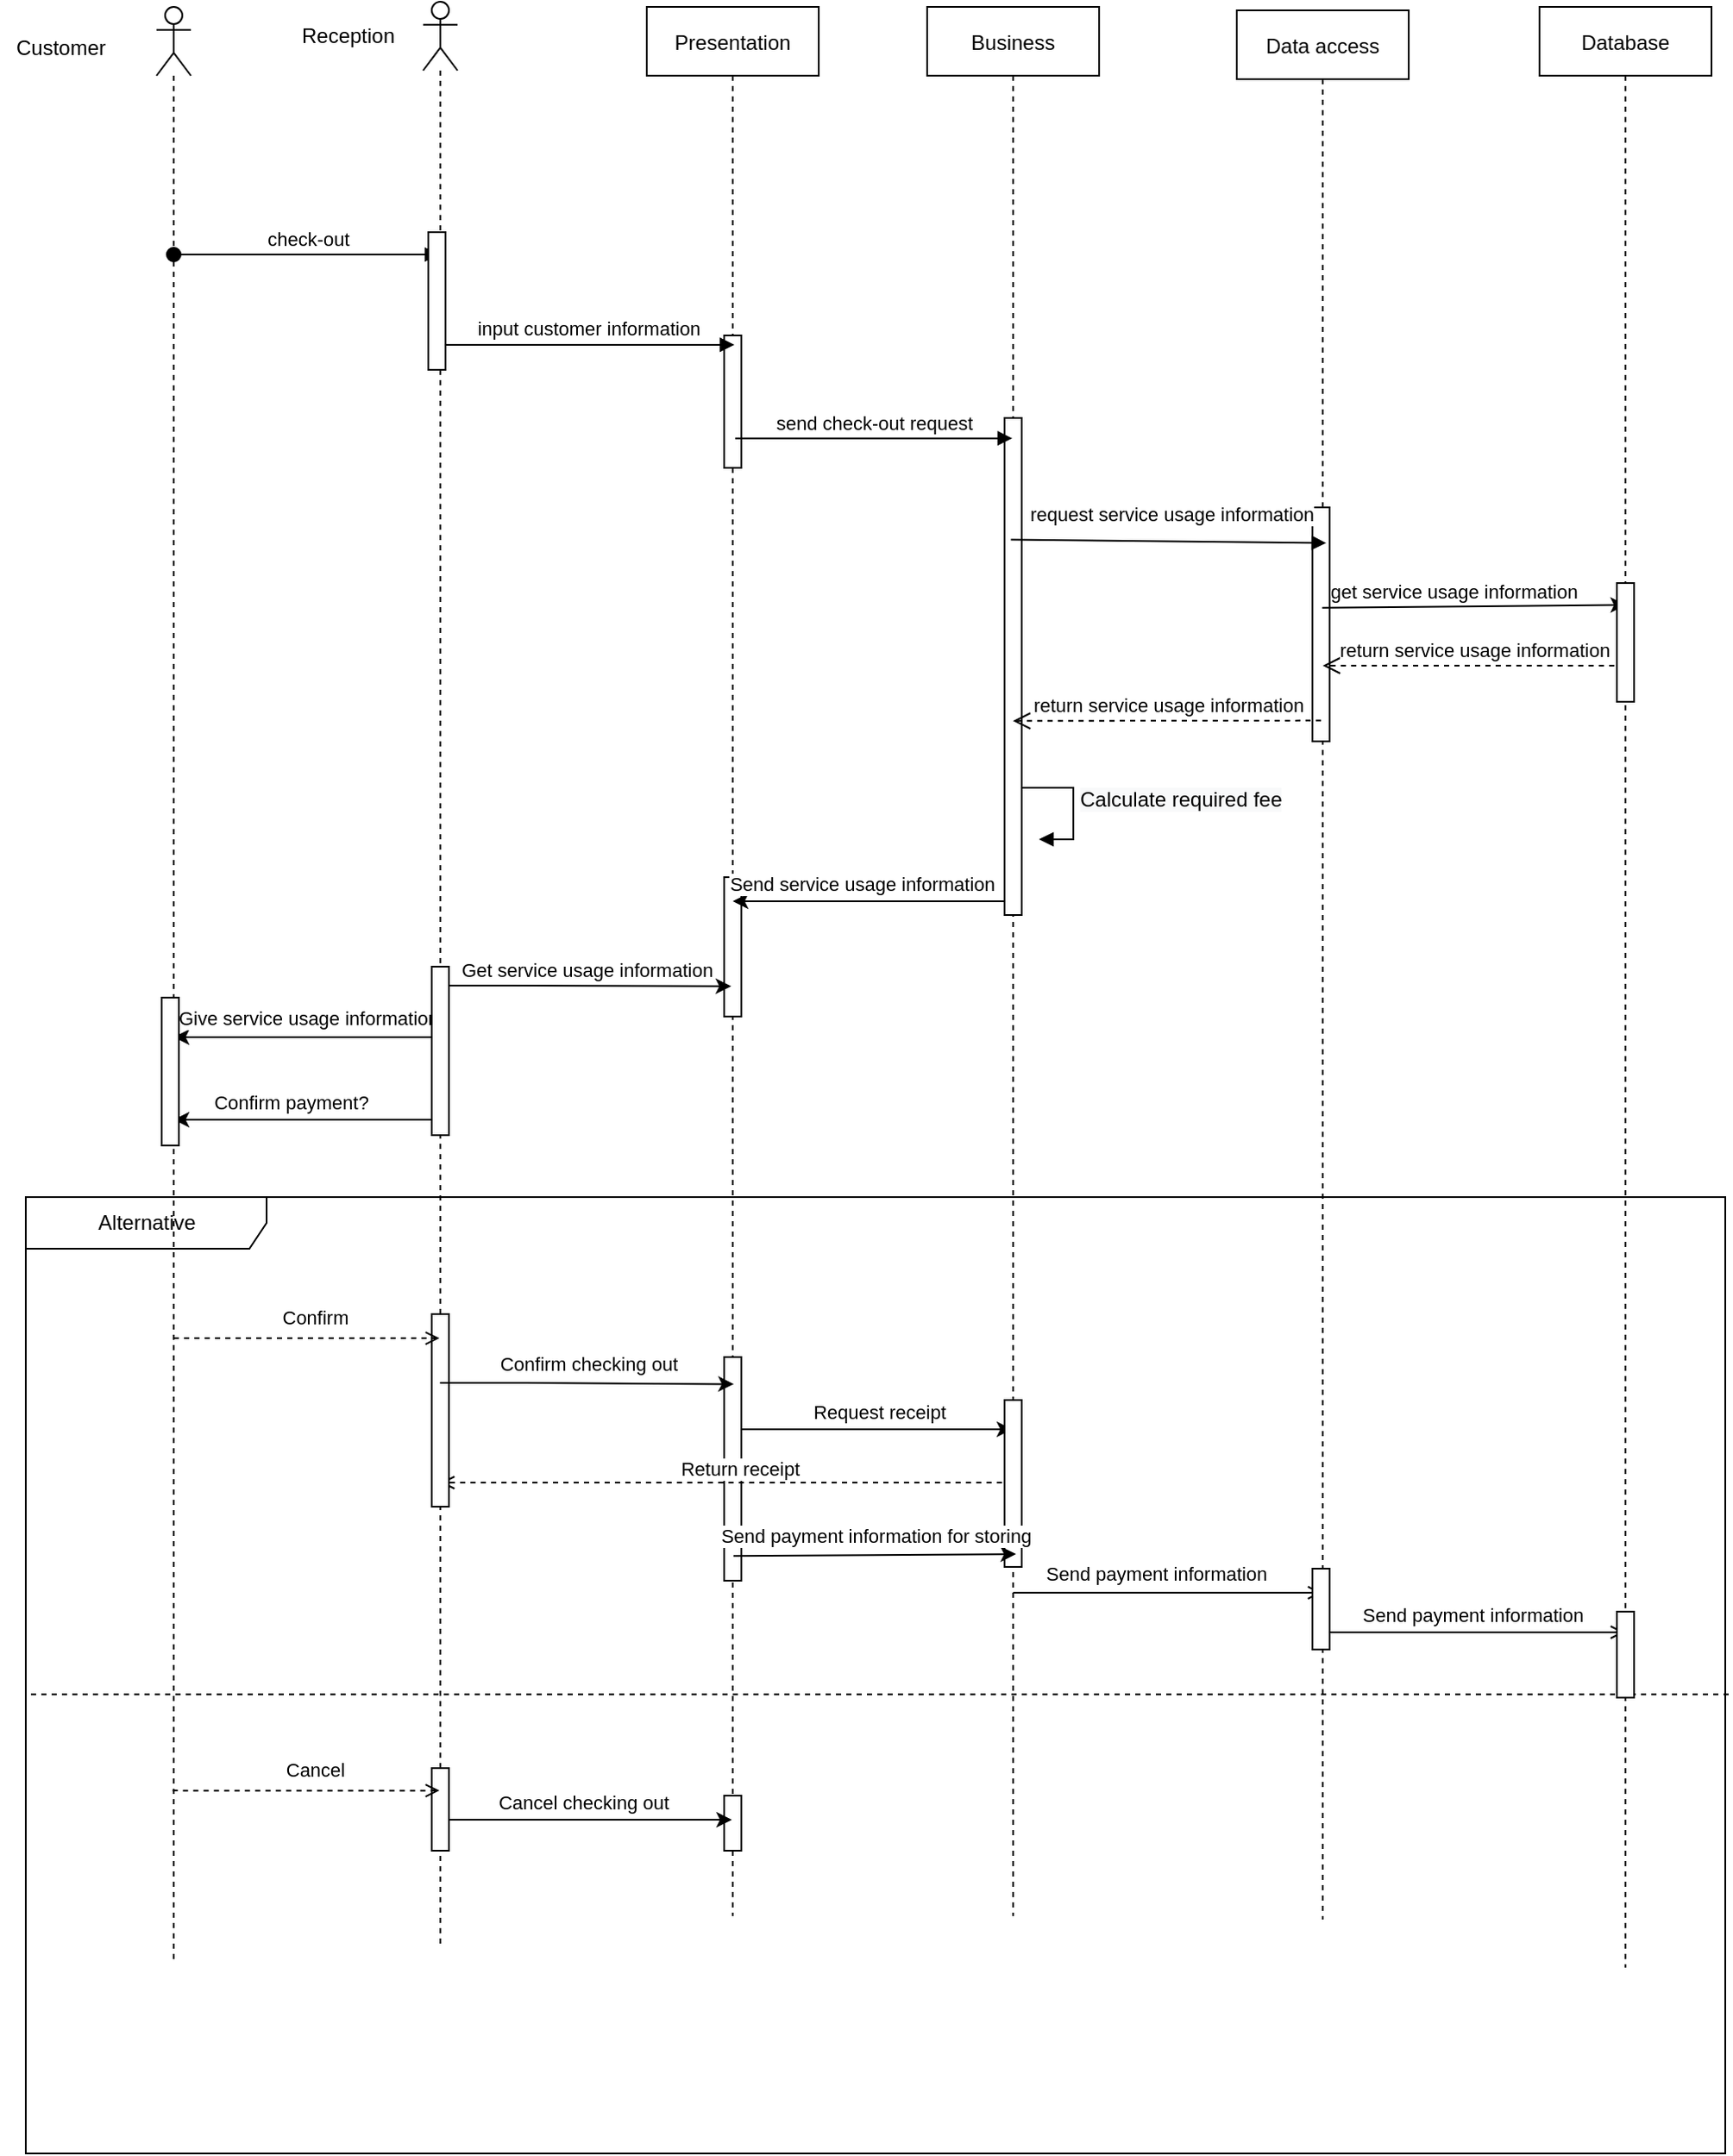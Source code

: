 <mxfile version="14.8.1" type="github" pages="4">
  <diagram id="kgpKYQtTHZ0yAKxKKP6v" name="Check out">
    <mxGraphModel dx="2196" dy="-2469" grid="0" gridSize="10" guides="1" tooltips="1" connect="1" arrows="1" fold="1" page="1" pageScale="1" pageWidth="850" pageHeight="1100" math="0" shadow="0">
      <root>
        <mxCell id="0" />
        <mxCell id="1" parent="0" />
        <mxCell id="QfCozxqc8HdXznxPsznA-1" value="Alternative" style="shape=umlFrame;tabWidth=110;tabHeight=30;tabPosition=left;html=1;boundedLbl=1;labelInHeader=1;width=140;height=30;" parent="1" vertex="1">
          <mxGeometry x="-748" y="4073" width="988" height="556" as="geometry" />
        </mxCell>
        <mxCell id="QfCozxqc8HdXznxPsznA-3" value="" style="line;strokeWidth=1;dashed=1;labelPosition=center;verticalLabelPosition=bottom;align=left;verticalAlign=top;spacingLeft=20;spacingTop=15;" parent="QfCozxqc8HdXznxPsznA-1" vertex="1">
          <mxGeometry x="2.995" y="278.005" width="988.0" height="22.24" as="geometry" />
        </mxCell>
        <mxCell id="yshK8mTnH11i5TKMXhNw-16" style="edgeStyle=none;rounded=0;orthogonalLoop=1;jettySize=auto;html=1;" parent="1" source="XMhn7jzWNxRffur_yB8t-258" target="XMhn7jzWNxRffur_yB8t-262" edge="1">
          <mxGeometry relative="1" as="geometry">
            <Array as="points">
              <mxPoint x="-224" y="4208" />
            </Array>
          </mxGeometry>
        </mxCell>
        <mxCell id="yshK8mTnH11i5TKMXhNw-17" value="Request receipt" style="edgeLabel;html=1;align=center;verticalAlign=middle;resizable=0;points=[];" parent="yshK8mTnH11i5TKMXhNw-16" vertex="1" connectable="0">
          <mxGeometry x="-0.171" relative="1" as="geometry">
            <mxPoint x="17" y="-10" as="offset" />
          </mxGeometry>
        </mxCell>
        <mxCell id="XMhn7jzWNxRffur_yB8t-258" value="Presentation" style="shape=umlLifeline;perimeter=lifelinePerimeter;container=1;collapsible=0;recursiveResize=0;rounded=0;shadow=0;strokeWidth=1;" parent="1" vertex="1">
          <mxGeometry x="-387" y="3381" width="100" height="1110" as="geometry" />
        </mxCell>
        <mxCell id="2uRJ6w-8eS_Fh_6HKRJK-1" value="" style="html=1;points=[];perimeter=orthogonalPerimeter;" parent="XMhn7jzWNxRffur_yB8t-258" vertex="1">
          <mxGeometry x="45" y="191" width="10" height="77" as="geometry" />
        </mxCell>
        <mxCell id="2uRJ6w-8eS_Fh_6HKRJK-6" value="" style="html=1;points=[];perimeter=orthogonalPerimeter;" parent="XMhn7jzWNxRffur_yB8t-258" vertex="1">
          <mxGeometry x="45" y="506" width="10" height="81" as="geometry" />
        </mxCell>
        <mxCell id="2uRJ6w-8eS_Fh_6HKRJK-9" value="" style="html=1;points=[];perimeter=orthogonalPerimeter;" parent="XMhn7jzWNxRffur_yB8t-258" vertex="1">
          <mxGeometry x="45" y="785" width="10" height="130" as="geometry" />
        </mxCell>
        <mxCell id="2uRJ6w-8eS_Fh_6HKRJK-11" value="" style="html=1;points=[];perimeter=orthogonalPerimeter;" parent="XMhn7jzWNxRffur_yB8t-258" vertex="1">
          <mxGeometry x="45" y="1040" width="10" height="32" as="geometry" />
        </mxCell>
        <mxCell id="E0HsqdNk6kcdya-1gUe6-7" style="edgeStyle=orthogonalEdgeStyle;rounded=0;orthogonalLoop=1;jettySize=auto;html=1;" parent="1" source="XMhn7jzWNxRffur_yB8t-262" target="XMhn7jzWNxRffur_yB8t-258" edge="1">
          <mxGeometry relative="1" as="geometry">
            <Array as="points">
              <mxPoint x="-256" y="3901" />
              <mxPoint x="-256" y="3901" />
            </Array>
          </mxGeometry>
        </mxCell>
        <mxCell id="E0HsqdNk6kcdya-1gUe6-8" value="Send service usage information" style="edgeLabel;html=1;align=center;verticalAlign=middle;resizable=0;points=[];" parent="E0HsqdNk6kcdya-1gUe6-7" vertex="1" connectable="0">
          <mxGeometry x="-0.178" relative="1" as="geometry">
            <mxPoint x="-21" y="-10" as="offset" />
          </mxGeometry>
        </mxCell>
        <mxCell id="yshK8mTnH11i5TKMXhNw-31" style="edgeStyle=none;rounded=0;orthogonalLoop=1;jettySize=auto;html=1;endArrow=open;endFill=0;dashed=1;" parent="1" edge="1">
          <mxGeometry relative="1" as="geometry">
            <mxPoint x="-174.5" y="4239" as="sourcePoint" />
            <mxPoint x="-506.9" y="4239" as="targetPoint" />
            <Array as="points">
              <mxPoint x="-298" y="4239" />
            </Array>
          </mxGeometry>
        </mxCell>
        <mxCell id="yshK8mTnH11i5TKMXhNw-32" value="Return receipt" style="edgeLabel;html=1;align=center;verticalAlign=middle;resizable=0;points=[];" parent="yshK8mTnH11i5TKMXhNw-31" vertex="1" connectable="0">
          <mxGeometry x="0.435" y="1" relative="1" as="geometry">
            <mxPoint x="80" y="-9" as="offset" />
          </mxGeometry>
        </mxCell>
        <mxCell id="yshK8mTnH11i5TKMXhNw-35" style="edgeStyle=none;rounded=0;orthogonalLoop=1;jettySize=auto;html=1;endArrow=open;endFill=0;" parent="1" source="XMhn7jzWNxRffur_yB8t-262" target="XMhn7jzWNxRffur_yB8t-278" edge="1">
          <mxGeometry relative="1" as="geometry">
            <Array as="points">
              <mxPoint x="-67" y="4303" />
            </Array>
          </mxGeometry>
        </mxCell>
        <mxCell id="yshK8mTnH11i5TKMXhNw-37" value="Send payment information" style="edgeLabel;html=1;align=center;verticalAlign=middle;resizable=0;points=[];" parent="yshK8mTnH11i5TKMXhNw-35" vertex="1" connectable="0">
          <mxGeometry x="-0.24" relative="1" as="geometry">
            <mxPoint x="15" y="-11" as="offset" />
          </mxGeometry>
        </mxCell>
        <mxCell id="XMhn7jzWNxRffur_yB8t-262" value="Business" style="shape=umlLifeline;perimeter=lifelinePerimeter;container=1;collapsible=0;recursiveResize=0;rounded=0;shadow=0;strokeWidth=1;" parent="1" vertex="1">
          <mxGeometry x="-224" y="3381" width="100" height="1110" as="geometry" />
        </mxCell>
        <mxCell id="XMhn7jzWNxRffur_yB8t-281" value="&lt;span style=&quot;font-size: 12px ; text-align: center ; background-color: rgb(248 , 249 , 250)&quot;&gt;Calculate required fee&lt;/span&gt;" style="edgeStyle=orthogonalEdgeStyle;html=1;align=left;spacingLeft=2;endArrow=block;rounded=0;entryX=1;entryY=0;exitX=0.486;exitY=0.409;exitDx=0;exitDy=0;exitPerimeter=0;" parent="XMhn7jzWNxRffur_yB8t-262" source="XMhn7jzWNxRffur_yB8t-262" edge="1">
          <mxGeometry relative="1" as="geometry">
            <mxPoint x="55" y="454" as="sourcePoint" />
            <Array as="points">
              <mxPoint x="85" y="454" />
              <mxPoint x="85" y="484" />
            </Array>
            <mxPoint x="65" y="484" as="targetPoint" />
          </mxGeometry>
        </mxCell>
        <mxCell id="2uRJ6w-8eS_Fh_6HKRJK-4" value="" style="html=1;points=[];perimeter=orthogonalPerimeter;" parent="XMhn7jzWNxRffur_yB8t-262" vertex="1">
          <mxGeometry x="45" y="239" width="10" height="289" as="geometry" />
        </mxCell>
        <mxCell id="2uRJ6w-8eS_Fh_6HKRJK-7" value="" style="html=1;points=[];perimeter=orthogonalPerimeter;" parent="XMhn7jzWNxRffur_yB8t-262" vertex="1">
          <mxGeometry x="45" y="810" width="10" height="97" as="geometry" />
        </mxCell>
        <mxCell id="XMhn7jzWNxRffur_yB8t-266" value="Database" style="shape=umlLifeline;perimeter=lifelinePerimeter;container=0;collapsible=0;recursiveResize=0;rounded=0;shadow=0;strokeWidth=1;" parent="1" vertex="1">
          <mxGeometry x="132" y="3381" width="100" height="1140" as="geometry" />
        </mxCell>
        <mxCell id="XMhn7jzWNxRffur_yB8t-275" value="check-out" style="html=1;verticalAlign=bottom;startArrow=oval;startFill=1;endArrow=block;startSize=8;bendable=0;" parent="1" source="XMhn7jzWNxRffur_yB8t-271" target="XMhn7jzWNxRffur_yB8t-273" edge="1">
          <mxGeometry width="60" relative="1" as="geometry">
            <mxPoint x="-617" y="3518" as="sourcePoint" />
            <mxPoint x="-542" y="3511" as="targetPoint" />
            <Array as="points">
              <mxPoint x="-552" y="3525" />
            </Array>
          </mxGeometry>
        </mxCell>
        <mxCell id="XMhn7jzWNxRffur_yB8t-259" value="input customer information" style="html=1;verticalAlign=bottom;endArrow=block;entryX=0.51;entryY=0.177;entryDx=0;entryDy=0;entryPerimeter=0;" parent="1" source="XMhn7jzWNxRffur_yB8t-273" target="XMhn7jzWNxRffur_yB8t-258" edge="1">
          <mxGeometry width="80" relative="1" as="geometry">
            <mxPoint x="-511.5" y="3581" as="sourcePoint" />
            <mxPoint x="-342" y="3581" as="targetPoint" />
          </mxGeometry>
        </mxCell>
        <mxCell id="yshK8mTnH11i5TKMXhNw-36" style="edgeStyle=none;rounded=0;orthogonalLoop=1;jettySize=auto;html=1;endArrow=open;endFill=0;" parent="1" source="XMhn7jzWNxRffur_yB8t-278" target="XMhn7jzWNxRffur_yB8t-266" edge="1">
          <mxGeometry relative="1" as="geometry">
            <Array as="points">
              <mxPoint x="126" y="4326" />
            </Array>
          </mxGeometry>
        </mxCell>
        <mxCell id="yshK8mTnH11i5TKMXhNw-38" value="Send payment information" style="edgeLabel;html=1;align=center;verticalAlign=middle;resizable=0;points=[];" parent="yshK8mTnH11i5TKMXhNw-36" vertex="1" connectable="0">
          <mxGeometry x="-0.012" y="-1" relative="1" as="geometry">
            <mxPoint y="-11" as="offset" />
          </mxGeometry>
        </mxCell>
        <mxCell id="XMhn7jzWNxRffur_yB8t-278" value="Data access" style="shape=umlLifeline;perimeter=lifelinePerimeter;container=1;collapsible=0;recursiveResize=0;rounded=0;shadow=0;strokeWidth=1;" parent="1" vertex="1">
          <mxGeometry x="-44" y="3383" width="100" height="1110" as="geometry" />
        </mxCell>
        <mxCell id="2uRJ6w-8eS_Fh_6HKRJK-5" value="" style="html=1;points=[];perimeter=orthogonalPerimeter;" parent="XMhn7jzWNxRffur_yB8t-278" vertex="1">
          <mxGeometry x="44" y="289" width="10" height="136" as="geometry" />
        </mxCell>
        <mxCell id="2uRJ6w-8eS_Fh_6HKRJK-10" value="" style="html=1;points=[];perimeter=orthogonalPerimeter;" parent="XMhn7jzWNxRffur_yB8t-278" vertex="1">
          <mxGeometry x="44" y="906" width="10" height="47" as="geometry" />
        </mxCell>
        <mxCell id="XMhn7jzWNxRffur_yB8t-279" value="return service usage information" style="html=1;verticalAlign=bottom;endArrow=open;dashed=1;endSize=8;" parent="1" source="XMhn7jzWNxRffur_yB8t-266" target="XMhn7jzWNxRffur_yB8t-278" edge="1">
          <mxGeometry relative="1" as="geometry">
            <mxPoint x="303" y="3768" as="sourcePoint" />
            <mxPoint x="103" y="3768" as="targetPoint" />
            <mxPoint as="offset" />
            <Array as="points">
              <mxPoint x="121" y="3764" />
            </Array>
          </mxGeometry>
        </mxCell>
        <mxCell id="XMhn7jzWNxRffur_yB8t-277" value="" style="html=1;verticalAlign=bottom;endArrow=block;entryX=0.52;entryY=0.279;entryDx=0;entryDy=0;entryPerimeter=0;exitX=0.487;exitY=0.279;exitDx=0;exitDy=0;exitPerimeter=0;" parent="1" source="XMhn7jzWNxRffur_yB8t-262" target="XMhn7jzWNxRffur_yB8t-278" edge="1">
          <mxGeometry x="-0.032" y="6" width="80" relative="1" as="geometry">
            <mxPoint x="-112" y="3691" as="sourcePoint" />
            <mxPoint x="-37" y="3671" as="targetPoint" />
            <mxPoint as="offset" />
          </mxGeometry>
        </mxCell>
        <mxCell id="E0HsqdNk6kcdya-1gUe6-1" value="request service usage information" style="edgeLabel;html=1;align=center;verticalAlign=middle;resizable=0;points=[];" parent="XMhn7jzWNxRffur_yB8t-277" vertex="1" connectable="0">
          <mxGeometry x="-0.281" y="-2" relative="1" as="geometry">
            <mxPoint x="27" y="-18" as="offset" />
          </mxGeometry>
        </mxCell>
        <mxCell id="E0HsqdNk6kcdya-1gUe6-2" value="" style="endArrow=classic;html=1;exitX=0.497;exitY=0.313;exitDx=0;exitDy=0;exitPerimeter=0;entryX=0.503;entryY=0.305;entryDx=0;entryDy=0;entryPerimeter=0;" parent="1" source="XMhn7jzWNxRffur_yB8t-278" target="XMhn7jzWNxRffur_yB8t-266" edge="1">
          <mxGeometry width="50" height="50" relative="1" as="geometry">
            <mxPoint x="143" y="3685" as="sourcePoint" />
            <mxPoint x="193" y="3635" as="targetPoint" />
          </mxGeometry>
        </mxCell>
        <mxCell id="E0HsqdNk6kcdya-1gUe6-3" value="get service usage information" style="edgeLabel;html=1;align=center;verticalAlign=middle;resizable=0;points=[];" parent="E0HsqdNk6kcdya-1gUe6-2" vertex="1" connectable="0">
          <mxGeometry x="0.13" y="-3" relative="1" as="geometry">
            <mxPoint x="-24" y="-12" as="offset" />
          </mxGeometry>
        </mxCell>
        <mxCell id="E0HsqdNk6kcdya-1gUe6-4" value="return service usage information" style="html=1;verticalAlign=bottom;endArrow=open;dashed=1;endSize=8;exitX=0.49;exitY=0.372;exitDx=0;exitDy=0;exitPerimeter=0;entryX=0.499;entryY=0.374;entryDx=0;entryDy=0;entryPerimeter=0;" parent="1" source="XMhn7jzWNxRffur_yB8t-278" target="XMhn7jzWNxRffur_yB8t-262" edge="1">
          <mxGeometry relative="1" as="geometry">
            <mxPoint x="93" y="3795" as="sourcePoint" />
            <mxPoint x="-117" y="3796" as="targetPoint" />
            <mxPoint as="offset" />
            <Array as="points" />
          </mxGeometry>
        </mxCell>
        <mxCell id="E0HsqdNk6kcdya-1gUe6-11" style="edgeStyle=orthogonalEdgeStyle;rounded=0;orthogonalLoop=1;jettySize=auto;html=1;entryX=0.491;entryY=0.513;entryDx=0;entryDy=0;entryPerimeter=0;" parent="1" source="XMhn7jzWNxRffur_yB8t-273" target="XMhn7jzWNxRffur_yB8t-258" edge="1">
          <mxGeometry relative="1" as="geometry">
            <mxPoint x="-495" y="3951" as="sourcePoint" />
            <mxPoint x="-349" y="3950.76" as="targetPoint" />
            <Array as="points">
              <mxPoint x="-469" y="3950" />
              <mxPoint x="-469" y="3950" />
            </Array>
          </mxGeometry>
        </mxCell>
        <mxCell id="E0HsqdNk6kcdya-1gUe6-12" value="Get service usage information" style="edgeLabel;html=1;align=center;verticalAlign=middle;resizable=0;points=[];" parent="E0HsqdNk6kcdya-1gUe6-11" vertex="1" connectable="0">
          <mxGeometry x="-0.178" relative="1" as="geometry">
            <mxPoint x="15" y="-9" as="offset" />
          </mxGeometry>
        </mxCell>
        <mxCell id="E0HsqdNk6kcdya-1gUe6-13" style="edgeStyle=orthogonalEdgeStyle;rounded=0;orthogonalLoop=1;jettySize=auto;html=1;" parent="1" source="XMhn7jzWNxRffur_yB8t-273" target="XMhn7jzWNxRffur_yB8t-271" edge="1">
          <mxGeometry relative="1" as="geometry">
            <Array as="points">
              <mxPoint x="-607" y="3980" />
              <mxPoint x="-607" y="3980" />
            </Array>
          </mxGeometry>
        </mxCell>
        <mxCell id="E0HsqdNk6kcdya-1gUe6-14" value="Give service usage information" style="edgeLabel;html=1;align=center;verticalAlign=middle;resizable=0;points=[];" parent="E0HsqdNk6kcdya-1gUe6-13" vertex="1" connectable="0">
          <mxGeometry x="0.405" y="4" relative="1" as="geometry">
            <mxPoint x="32" y="-15" as="offset" />
          </mxGeometry>
        </mxCell>
        <mxCell id="E0HsqdNk6kcdya-1gUe6-15" style="edgeStyle=orthogonalEdgeStyle;rounded=0;orthogonalLoop=1;jettySize=auto;html=1;" parent="1" source="XMhn7jzWNxRffur_yB8t-273" target="XMhn7jzWNxRffur_yB8t-271" edge="1">
          <mxGeometry relative="1" as="geometry">
            <Array as="points">
              <mxPoint x="-590" y="4028" />
              <mxPoint x="-590" y="4028" />
            </Array>
          </mxGeometry>
        </mxCell>
        <mxCell id="E0HsqdNk6kcdya-1gUe6-16" value="Confirm payment?" style="edgeLabel;html=1;align=center;verticalAlign=middle;resizable=0;points=[];" parent="E0HsqdNk6kcdya-1gUe6-15" vertex="1" connectable="0">
          <mxGeometry x="-0.299" y="4" relative="1" as="geometry">
            <mxPoint x="-33" y="-14" as="offset" />
          </mxGeometry>
        </mxCell>
        <mxCell id="yshK8mTnH11i5TKMXhNw-29" style="edgeStyle=orthogonalEdgeStyle;rounded=0;orthogonalLoop=1;jettySize=auto;html=1;endArrow=classic;endFill=1;" parent="1" edge="1">
          <mxGeometry relative="1" as="geometry">
            <Array as="points">
              <mxPoint x="-477" y="4435" />
              <mxPoint x="-477" y="4435" />
            </Array>
            <mxPoint x="-507.5" y="4435" as="sourcePoint" />
            <mxPoint x="-337.5" y="4435" as="targetPoint" />
          </mxGeometry>
        </mxCell>
        <mxCell id="yshK8mTnH11i5TKMXhNw-30" value="Cancel checking out" style="edgeLabel;html=1;align=center;verticalAlign=middle;resizable=0;points=[];" parent="yshK8mTnH11i5TKMXhNw-29" vertex="1" connectable="0">
          <mxGeometry x="-0.319" y="-1" relative="1" as="geometry">
            <mxPoint x="25" y="-11" as="offset" />
          </mxGeometry>
        </mxCell>
        <mxCell id="XMhn7jzWNxRffur_yB8t-273" value="" style="shape=umlLifeline;participant=umlActor;perimeter=lifelinePerimeter;whiteSpace=wrap;html=1;container=1;collapsible=0;recursiveResize=0;verticalAlign=top;spacingTop=36;outlineConnect=0;fillColor=none;" parent="1" vertex="1">
          <mxGeometry x="-517" y="3378" width="20" height="1130" as="geometry" />
        </mxCell>
        <mxCell id="AvFkICCuYVjjkVIU7YJF-1" value="" style="html=1;points=[];perimeter=orthogonalPerimeter;" vertex="1" parent="XMhn7jzWNxRffur_yB8t-273">
          <mxGeometry x="5" y="1027" width="10" height="48" as="geometry" />
        </mxCell>
        <mxCell id="AvFkICCuYVjjkVIU7YJF-2" value="" style="html=1;points=[];perimeter=orthogonalPerimeter;" vertex="1" parent="XMhn7jzWNxRffur_yB8t-273">
          <mxGeometry x="5" y="763" width="10" height="112" as="geometry" />
        </mxCell>
        <mxCell id="AvFkICCuYVjjkVIU7YJF-3" value="" style="html=1;points=[];perimeter=orthogonalPerimeter;" vertex="1" parent="XMhn7jzWNxRffur_yB8t-273">
          <mxGeometry x="5" y="561" width="10" height="98" as="geometry" />
        </mxCell>
        <mxCell id="AvFkICCuYVjjkVIU7YJF-4" value="" style="html=1;points=[];perimeter=orthogonalPerimeter;" vertex="1" parent="XMhn7jzWNxRffur_yB8t-273">
          <mxGeometry x="3" y="134" width="10" height="80" as="geometry" />
        </mxCell>
        <mxCell id="XMhn7jzWNxRffur_yB8t-274" value="Reception" style="text;html=1;align=center;verticalAlign=middle;resizable=0;points=[];autosize=1;strokeColor=none;" parent="1" vertex="1">
          <mxGeometry x="-596" y="3388" width="70" height="20" as="geometry" />
        </mxCell>
        <mxCell id="XMhn7jzWNxRffur_yB8t-271" value="" style="shape=umlLifeline;participant=umlActor;perimeter=lifelinePerimeter;whiteSpace=wrap;html=1;container=1;collapsible=0;recursiveResize=0;verticalAlign=top;spacingTop=36;outlineConnect=0;fillColor=none;" parent="1" vertex="1">
          <mxGeometry x="-672" y="3381" width="20" height="1136" as="geometry" />
        </mxCell>
        <mxCell id="AvFkICCuYVjjkVIU7YJF-5" value="" style="html=1;points=[];perimeter=orthogonalPerimeter;" vertex="1" parent="XMhn7jzWNxRffur_yB8t-271">
          <mxGeometry x="3" y="576" width="10" height="86" as="geometry" />
        </mxCell>
        <mxCell id="XMhn7jzWNxRffur_yB8t-272" value="Customer" style="text;html=1;align=center;verticalAlign=middle;resizable=0;points=[];autosize=1;strokeColor=none;" parent="1" vertex="1">
          <mxGeometry x="-763" y="3395" width="70" height="20" as="geometry" />
        </mxCell>
        <mxCell id="E0HsqdNk6kcdya-1gUe6-18" style="edgeStyle=orthogonalEdgeStyle;rounded=0;orthogonalLoop=1;jettySize=auto;html=1;dashed=1;endArrow=open;endFill=0;" parent="1" source="XMhn7jzWNxRffur_yB8t-271" edge="1">
          <mxGeometry relative="1" as="geometry">
            <mxPoint x="-712.19" y="4155.034" as="sourcePoint" />
            <mxPoint x="-507.5" y="4155.034" as="targetPoint" />
            <Array as="points">
              <mxPoint x="-623" y="4155" />
              <mxPoint x="-623" y="4155" />
            </Array>
          </mxGeometry>
        </mxCell>
        <mxCell id="E0HsqdNk6kcdya-1gUe6-19" value="Confirm" style="edgeLabel;html=1;align=center;verticalAlign=middle;resizable=0;points=[];" parent="E0HsqdNk6kcdya-1gUe6-18" vertex="1" connectable="0">
          <mxGeometry x="-0.299" y="4" relative="1" as="geometry">
            <mxPoint x="28" y="-8" as="offset" />
          </mxGeometry>
        </mxCell>
        <mxCell id="yshK8mTnH11i5TKMXhNw-1" style="edgeStyle=orthogonalEdgeStyle;rounded=0;orthogonalLoop=1;jettySize=auto;html=1;dashed=1;endArrow=open;endFill=0;" parent="1" edge="1">
          <mxGeometry relative="1" as="geometry">
            <mxPoint x="-662.676" y="4418.059" as="sourcePoint" />
            <mxPoint x="-507.5" y="4418.059" as="targetPoint" />
            <Array as="points">
              <mxPoint x="-576" y="4418" />
              <mxPoint x="-576" y="4418" />
            </Array>
          </mxGeometry>
        </mxCell>
        <mxCell id="yshK8mTnH11i5TKMXhNw-2" value="Cancel" style="edgeLabel;html=1;align=center;verticalAlign=middle;resizable=0;points=[];" parent="yshK8mTnH11i5TKMXhNw-1" vertex="1" connectable="0">
          <mxGeometry x="-0.299" y="4" relative="1" as="geometry">
            <mxPoint x="28" y="-8" as="offset" />
          </mxGeometry>
        </mxCell>
        <mxCell id="yshK8mTnH11i5TKMXhNw-9" value="" style="endArrow=classic;html=1;entryX=0.506;entryY=0.734;entryDx=0;entryDy=0;entryPerimeter=0;editable=1;bendable=0;noJump=1;" parent="1" edge="1">
          <mxGeometry width="50" height="50" relative="1" as="geometry">
            <mxPoint x="-507.19" y="4181" as="sourcePoint" />
            <mxPoint x="-336.4" y="4181.74" as="targetPoint" />
            <Array as="points">
              <mxPoint x="-448" y="4181" />
            </Array>
          </mxGeometry>
        </mxCell>
        <mxCell id="yshK8mTnH11i5TKMXhNw-10" value="Confirm checking out" style="edgeLabel;html=1;align=center;verticalAlign=middle;resizable=0;points=[];" parent="yshK8mTnH11i5TKMXhNw-9" vertex="1" connectable="0">
          <mxGeometry x="-0.281" y="-1" relative="1" as="geometry">
            <mxPoint x="24" y="-12" as="offset" />
          </mxGeometry>
        </mxCell>
        <mxCell id="XMhn7jzWNxRffur_yB8t-276" value="send check-out request" style="html=1;verticalAlign=bottom;endArrow=block;exitX=0.514;exitY=0.226;exitDx=0;exitDy=0;exitPerimeter=0;" parent="1" source="XMhn7jzWNxRffur_yB8t-258" target="XMhn7jzWNxRffur_yB8t-262" edge="1">
          <mxGeometry width="80" relative="1" as="geometry">
            <mxPoint x="-327" y="3631" as="sourcePoint" />
            <mxPoint x="-127" y="3631" as="targetPoint" />
          </mxGeometry>
        </mxCell>
        <mxCell id="yshK8mTnH11i5TKMXhNw-33" value="" style="endArrow=classic;html=1;exitX=0.504;exitY=0.806;exitDx=0;exitDy=0;exitPerimeter=0;entryX=0.517;entryY=0.805;entryDx=0;entryDy=0;entryPerimeter=0;bendable=0;" parent="1" edge="1">
          <mxGeometry width="50" height="50" relative="1" as="geometry">
            <mxPoint x="-336.6" y="4281.66" as="sourcePoint" />
            <mxPoint x="-172.3" y="4280.55" as="targetPoint" />
          </mxGeometry>
        </mxCell>
        <mxCell id="yshK8mTnH11i5TKMXhNw-34" value="Send payment information for storing" style="edgeLabel;html=1;align=center;verticalAlign=middle;resizable=0;points=[];" parent="yshK8mTnH11i5TKMXhNw-33" vertex="1" connectable="0">
          <mxGeometry x="-0.218" relative="1" as="geometry">
            <mxPoint x="18" y="-11" as="offset" />
          </mxGeometry>
        </mxCell>
        <mxCell id="2uRJ6w-8eS_Fh_6HKRJK-2" value="" style="html=1;points=[];perimeter=orthogonalPerimeter;" parent="1" vertex="1">
          <mxGeometry x="177" y="3716" width="10" height="69" as="geometry" />
        </mxCell>
        <mxCell id="2uRJ6w-8eS_Fh_6HKRJK-3" value="" style="html=1;points=[];perimeter=orthogonalPerimeter;" parent="1" vertex="1">
          <mxGeometry x="177" y="4314" width="10" height="50" as="geometry" />
        </mxCell>
      </root>
    </mxGraphModel>
  </diagram>
  <diagram id="N-oLu8P1E_uynj7DAGSJ" name="Booking">
    <mxGraphModel dx="1958" dy="685" grid="1" gridSize="10" guides="1" tooltips="1" connect="1" arrows="1" fold="1" page="1" pageScale="1" pageWidth="850" pageHeight="1100" math="0" shadow="0">
      <root>
        <mxCell id="axBO4yZhNv5CIfhtuRog-0" />
        <mxCell id="axBO4yZhNv5CIfhtuRog-1" parent="axBO4yZhNv5CIfhtuRog-0" />
        <mxCell id="U1NJuQSDxFp1Fb5EGmbJ-45" value="alt" style="shape=umlFrame;whiteSpace=wrap;html=1;" parent="axBO4yZhNv5CIfhtuRog-1" vertex="1">
          <mxGeometry x="-290" y="1230" width="920" height="610" as="geometry" />
        </mxCell>
        <mxCell id="U1NJuQSDxFp1Fb5EGmbJ-40" value="alt" style="shape=umlFrame;whiteSpace=wrap;html=1;" parent="axBO4yZhNv5CIfhtuRog-1" vertex="1">
          <mxGeometry x="-320" y="510" width="970" height="1380" as="geometry" />
        </mxCell>
        <mxCell id="U1NJuQSDxFp1Fb5EGmbJ-0" value="Presentation" style="shape=umlLifeline;perimeter=lifelinePerimeter;container=1;collapsible=0;recursiveResize=0;rounded=0;shadow=0;strokeWidth=1;" parent="axBO4yZhNv5CIfhtuRog-1" vertex="1">
          <mxGeometry x="120" y="80" width="100" height="1880" as="geometry" />
        </mxCell>
        <mxCell id="U1NJuQSDxFp1Fb5EGmbJ-1" value="check&amp;nbsp;available" style="html=1;verticalAlign=bottom;endArrow=block;" parent="U1NJuQSDxFp1Fb5EGmbJ-0" edge="1">
          <mxGeometry width="80" relative="1" as="geometry">
            <mxPoint x="-120" y="250" as="sourcePoint" />
            <mxPoint x="49.5" y="250.0" as="targetPoint" />
          </mxGeometry>
        </mxCell>
        <mxCell id="U1NJuQSDxFp1Fb5EGmbJ-2" value="request show infor of rooms" style="html=1;verticalAlign=bottom;endArrow=open;dashed=1;endSize=8;" parent="U1NJuQSDxFp1Fb5EGmbJ-0" source="U1NJuQSDxFp1Fb5EGmbJ-4" edge="1">
          <mxGeometry relative="1" as="geometry">
            <mxPoint x="250" y="800" as="sourcePoint" />
            <mxPoint x="60" y="800" as="targetPoint" />
          </mxGeometry>
        </mxCell>
        <mxCell id="U1NJuQSDxFp1Fb5EGmbJ-3" value="" style="html=1;points=[];perimeter=orthogonalPerimeter;" parent="U1NJuQSDxFp1Fb5EGmbJ-0" vertex="1">
          <mxGeometry x="45" y="40" width="10" height="510" as="geometry" />
        </mxCell>
        <mxCell id="U1NJuQSDxFp1Fb5EGmbJ-4" value="Business" style="shape=umlLifeline;perimeter=lifelinePerimeter;container=1;collapsible=0;recursiveResize=0;rounded=0;shadow=0;strokeWidth=1;" parent="axBO4yZhNv5CIfhtuRog-1" vertex="1">
          <mxGeometry x="340" y="80" width="100" height="1880" as="geometry" />
        </mxCell>
        <mxCell id="U1NJuQSDxFp1Fb5EGmbJ-5" value="&lt;div style=&quot;text-align: center&quot;&gt;check &lt;span style=&quot;font-size: 12px ; background-color: rgb(248 , 249 , 250)&quot;&gt;valid&lt;/span&gt;&lt;/div&gt;" style="edgeStyle=orthogonalEdgeStyle;html=1;align=left;spacingLeft=2;endArrow=block;rounded=0;entryX=1;entryY=0;" parent="U1NJuQSDxFp1Fb5EGmbJ-4" edge="1">
          <mxGeometry relative="1" as="geometry">
            <mxPoint x="50" y="1120" as="sourcePoint" />
            <Array as="points">
              <mxPoint x="80" y="1120" />
            </Array>
            <mxPoint x="55" y="1140" as="targetPoint" />
          </mxGeometry>
        </mxCell>
        <mxCell id="U1NJuQSDxFp1Fb5EGmbJ-6" value="&lt;span style=&quot;font-size: 12px ; background-color: rgb(248 , 249 , 250)&quot;&gt;Mark that room unavailable&lt;/span&gt;" style="html=1;verticalAlign=bottom;endArrow=block;" parent="U1NJuQSDxFp1Fb5EGmbJ-4" edge="1">
          <mxGeometry width="80" relative="1" as="geometry">
            <mxPoint x="50" y="1220" as="sourcePoint" />
            <mxPoint x="240" y="1219" as="targetPoint" />
          </mxGeometry>
        </mxCell>
        <mxCell id="U1NJuQSDxFp1Fb5EGmbJ-7" value="" style="html=1;points=[];perimeter=orthogonalPerimeter;" parent="U1NJuQSDxFp1Fb5EGmbJ-4" vertex="1">
          <mxGeometry x="45" y="290" width="10" height="200" as="geometry" />
        </mxCell>
        <mxCell id="U1NJuQSDxFp1Fb5EGmbJ-8" value="Data Access" style="shape=umlLifeline;perimeter=lifelinePerimeter;container=1;collapsible=0;recursiveResize=0;rounded=0;shadow=0;strokeWidth=1;" parent="axBO4yZhNv5CIfhtuRog-1" vertex="1">
          <mxGeometry x="540" y="80" width="100" height="1890" as="geometry" />
        </mxCell>
        <mxCell id="U1NJuQSDxFp1Fb5EGmbJ-9" value="" style="endArrow=none;dashed=1;html=1;dashPattern=1 3;strokeWidth=2;" parent="U1NJuQSDxFp1Fb5EGmbJ-8" edge="1">
          <mxGeometry width="50" height="50" relative="1" as="geometry">
            <mxPoint x="-740" y="660" as="sourcePoint" />
            <mxPoint x="50" y="660" as="targetPoint" />
          </mxGeometry>
        </mxCell>
        <mxCell id="U1NJuQSDxFp1Fb5EGmbJ-10" value="" style="html=1;points=[];perimeter=orthogonalPerimeter;" parent="U1NJuQSDxFp1Fb5EGmbJ-8" vertex="1">
          <mxGeometry x="45" y="340" width="10" height="110" as="geometry" />
        </mxCell>
        <mxCell id="U1NJuQSDxFp1Fb5EGmbJ-11" value="Reception" style="shape=umlActor;verticalLabelPosition=bottom;verticalAlign=top;html=1;outlineConnect=0;" parent="axBO4yZhNv5CIfhtuRog-1" vertex="1">
          <mxGeometry x="-15" y="40" width="30" height="60" as="geometry" />
        </mxCell>
        <mxCell id="U1NJuQSDxFp1Fb5EGmbJ-12" value="Actor" style="shape=umlActor;verticalLabelPosition=bottom;verticalAlign=top;html=1;outlineConnect=0;" parent="axBO4yZhNv5CIfhtuRog-1" vertex="1">
          <mxGeometry x="-220" y="40" width="30" height="60" as="geometry" />
        </mxCell>
        <mxCell id="U1NJuQSDxFp1Fb5EGmbJ-13" value="" style="endArrow=none;dashed=1;html=1;startArrow=none;" parent="axBO4yZhNv5CIfhtuRog-1" edge="1">
          <mxGeometry width="50" height="50" relative="1" as="geometry">
            <mxPoint x="-205" y="120" as="sourcePoint" />
            <mxPoint x="-205" y="120" as="targetPoint" />
          </mxGeometry>
        </mxCell>
        <mxCell id="U1NJuQSDxFp1Fb5EGmbJ-14" value="booking room" style="verticalAlign=bottom;startArrow=oval;endArrow=block;startSize=8;shadow=0;strokeWidth=1;exitX=1.073;exitY=0.102;exitDx=0;exitDy=0;exitPerimeter=0;" parent="axBO4yZhNv5CIfhtuRog-1" edge="1">
          <mxGeometry relative="1" as="geometry">
            <mxPoint x="-199.27" y="155" as="sourcePoint" />
            <mxPoint x="-6.0" y="155.3" as="targetPoint" />
          </mxGeometry>
        </mxCell>
        <mxCell id="U1NJuQSDxFp1Fb5EGmbJ-15" value="" style="endArrow=none;dashed=1;html=1;startArrow=none;" parent="axBO4yZhNv5CIfhtuRog-1" edge="1">
          <mxGeometry width="50" height="50" relative="1" as="geometry">
            <mxPoint y="120" as="sourcePoint" />
            <mxPoint y="120" as="targetPoint" />
          </mxGeometry>
        </mxCell>
        <mxCell id="U1NJuQSDxFp1Fb5EGmbJ-16" value="Ask for booking information" style="html=1;verticalAlign=bottom;endArrow=open;dashed=1;endSize=8;entryX=1.087;entryY=0.205;entryDx=0;entryDy=0;entryPerimeter=0;" parent="axBO4yZhNv5CIfhtuRog-1" edge="1">
          <mxGeometry relative="1" as="geometry">
            <mxPoint y="240" as="sourcePoint" />
            <mxPoint x="-199.13" y="240" as="targetPoint" />
          </mxGeometry>
        </mxCell>
        <mxCell id="U1NJuQSDxFp1Fb5EGmbJ-17" value="Give booking information" style="html=1;verticalAlign=bottom;endArrow=block;exitX=0.967;exitY=0.309;exitDx=0;exitDy=0;exitPerimeter=0;" parent="axBO4yZhNv5CIfhtuRog-1" edge="1">
          <mxGeometry width="80" relative="1" as="geometry">
            <mxPoint x="-200.33" y="280" as="sourcePoint" />
            <mxPoint y="280" as="targetPoint" />
          </mxGeometry>
        </mxCell>
        <mxCell id="U1NJuQSDxFp1Fb5EGmbJ-18" value="" style="endArrow=none;dashed=1;html=1;startArrow=none;" parent="axBO4yZhNv5CIfhtuRog-1" source="U1NJuQSDxFp1Fb5EGmbJ-48" target="U1NJuQSDxFp1Fb5EGmbJ-11" edge="1">
          <mxGeometry width="50" height="50" relative="1" as="geometry">
            <mxPoint y="1920" as="sourcePoint" />
            <mxPoint y="1050" as="targetPoint" />
          </mxGeometry>
        </mxCell>
        <mxCell id="U1NJuQSDxFp1Fb5EGmbJ-19" value="" style="endArrow=none;dashed=1;html=1;startArrow=none;" parent="axBO4yZhNv5CIfhtuRog-1" source="U1NJuQSDxFp1Fb5EGmbJ-46" edge="1">
          <mxGeometry width="50" height="50" relative="1" as="geometry">
            <mxPoint x="-205" y="1900" as="sourcePoint" />
            <mxPoint x="-205" y="120" as="targetPoint" />
          </mxGeometry>
        </mxCell>
        <mxCell id="U1NJuQSDxFp1Fb5EGmbJ-20" value="Request available rooms" style="html=1;verticalAlign=bottom;endArrow=block;" parent="axBO4yZhNv5CIfhtuRog-1" edge="1">
          <mxGeometry width="80" relative="1" as="geometry">
            <mxPoint x="390" y="420" as="sourcePoint" />
            <mxPoint x="589.5" y="420" as="targetPoint" />
          </mxGeometry>
        </mxCell>
        <mxCell id="U1NJuQSDxFp1Fb5EGmbJ-21" value="not found" style="html=1;verticalAlign=bottom;endArrow=open;dashed=1;endSize=8;" parent="axBO4yZhNv5CIfhtuRog-1" edge="1">
          <mxGeometry relative="1" as="geometry">
            <mxPoint x="590" y="530" as="sourcePoint" />
            <mxPoint x="389.071" y="530" as="targetPoint" />
          </mxGeometry>
        </mxCell>
        <mxCell id="U1NJuQSDxFp1Fb5EGmbJ-22" value="request show not found window" style="html=1;verticalAlign=bottom;endArrow=open;dashed=1;endSize=8;" parent="axBO4yZhNv5CIfhtuRog-1" edge="1">
          <mxGeometry relative="1" as="geometry">
            <mxPoint x="385" y="570" as="sourcePoint" />
            <mxPoint x="170" y="570" as="targetPoint" />
          </mxGeometry>
        </mxCell>
        <mxCell id="U1NJuQSDxFp1Fb5EGmbJ-23" value="show not found window" style="html=1;verticalAlign=bottom;endArrow=open;dashed=1;endSize=8;" parent="axBO4yZhNv5CIfhtuRog-1" edge="1">
          <mxGeometry relative="1" as="geometry">
            <mxPoint x="170" y="620" as="sourcePoint" />
            <mxPoint y="620" as="targetPoint" />
          </mxGeometry>
        </mxCell>
        <mxCell id="U1NJuQSDxFp1Fb5EGmbJ-24" value="decline room service" style="html=1;verticalAlign=bottom;endArrow=open;dashed=1;endSize=8;" parent="axBO4yZhNv5CIfhtuRog-1" edge="1">
          <mxGeometry relative="1" as="geometry">
            <mxPoint y="689.57" as="sourcePoint" />
            <mxPoint x="-200" y="688.57" as="targetPoint" />
          </mxGeometry>
        </mxCell>
        <mxCell id="U1NJuQSDxFp1Fb5EGmbJ-25" value="request check with receive info" style="html=1;verticalAlign=bottom;endArrow=block;" parent="axBO4yZhNv5CIfhtuRog-1" target="U1NJuQSDxFp1Fb5EGmbJ-7" edge="1">
          <mxGeometry width="80" relative="1" as="geometry">
            <mxPoint x="170" y="371.45" as="sourcePoint" />
            <mxPoint x="377.44" y="370" as="targetPoint" />
          </mxGeometry>
        </mxCell>
        <mxCell id="U1NJuQSDxFp1Fb5EGmbJ-26" value="info of rooms" style="html=1;verticalAlign=bottom;endArrow=open;dashed=1;endSize=8;" parent="axBO4yZhNv5CIfhtuRog-1" edge="1">
          <mxGeometry relative="1" as="geometry">
            <mxPoint x="590" y="800" as="sourcePoint" />
            <mxPoint x="400" y="800" as="targetPoint" />
          </mxGeometry>
        </mxCell>
        <mxCell id="U1NJuQSDxFp1Fb5EGmbJ-27" value="show infor of rooms" style="html=1;verticalAlign=bottom;endArrow=open;dashed=1;endSize=8;" parent="axBO4yZhNv5CIfhtuRog-1" edge="1">
          <mxGeometry relative="1" as="geometry">
            <mxPoint x="169.5" y="940" as="sourcePoint" />
            <mxPoint y="940" as="targetPoint" />
          </mxGeometry>
        </mxCell>
        <mxCell id="U1NJuQSDxFp1Fb5EGmbJ-28" value="ask&amp;nbsp;&lt;span style=&quot;font-size: 12px ; background-color: rgb(248 , 249 , 250)&quot;&gt;civil ID, name&amp;nbsp; ...&lt;/span&gt;" style="html=1;verticalAlign=bottom;endArrow=open;dashed=1;endSize=8;" parent="axBO4yZhNv5CIfhtuRog-1" edge="1">
          <mxGeometry relative="1" as="geometry">
            <mxPoint y="990" as="sourcePoint" />
            <mxPoint x="-200" y="990" as="targetPoint" />
          </mxGeometry>
        </mxCell>
        <mxCell id="U1NJuQSDxFp1Fb5EGmbJ-29" value="give info" style="html=1;verticalAlign=bottom;endArrow=block;" parent="axBO4yZhNv5CIfhtuRog-1" edge="1">
          <mxGeometry width="80" relative="1" as="geometry">
            <mxPoint x="-200" y="1070" as="sourcePoint" />
            <mxPoint y="1070" as="targetPoint" />
          </mxGeometry>
        </mxCell>
        <mxCell id="U1NJuQSDxFp1Fb5EGmbJ-30" value="&lt;span style=&quot;font-size: 12px ; background-color: rgb(248 , 249 , 250)&quot;&gt;Record information&lt;/span&gt;" style="html=1;verticalAlign=bottom;endArrow=block;" parent="axBO4yZhNv5CIfhtuRog-1" target="U1NJuQSDxFp1Fb5EGmbJ-0" edge="1">
          <mxGeometry width="80" relative="1" as="geometry">
            <mxPoint y="1120" as="sourcePoint" />
            <mxPoint x="80" y="1120" as="targetPoint" />
          </mxGeometry>
        </mxCell>
        <mxCell id="U1NJuQSDxFp1Fb5EGmbJ-31" value="&lt;span style=&quot;font-size: 12px ; background-color: rgb(248 , 249 , 250)&quot;&gt;Confirmation&lt;/span&gt;" style="html=1;verticalAlign=bottom;endArrow=block;" parent="axBO4yZhNv5CIfhtuRog-1" target="U1NJuQSDxFp1Fb5EGmbJ-4" edge="1">
          <mxGeometry width="80" relative="1" as="geometry">
            <mxPoint x="170" y="1170" as="sourcePoint" />
            <mxPoint x="250" y="1170" as="targetPoint" />
          </mxGeometry>
        </mxCell>
        <mxCell id="U1NJuQSDxFp1Fb5EGmbJ-32" value="marked" style="html=1;verticalAlign=bottom;endArrow=open;dashed=1;endSize=8;" parent="axBO4yZhNv5CIfhtuRog-1" target="U1NJuQSDxFp1Fb5EGmbJ-4" edge="1">
          <mxGeometry relative="1" as="geometry">
            <mxPoint x="590" y="1360" as="sourcePoint" />
            <mxPoint x="510" y="1360" as="targetPoint" />
          </mxGeometry>
        </mxCell>
        <mxCell id="U1NJuQSDxFp1Fb5EGmbJ-33" value="Completed" style="html=1;verticalAlign=bottom;endArrow=open;dashed=1;endSize=8;" parent="axBO4yZhNv5CIfhtuRog-1" target="U1NJuQSDxFp1Fb5EGmbJ-0" edge="1">
          <mxGeometry relative="1" as="geometry">
            <mxPoint x="390" y="1400" as="sourcePoint" />
            <mxPoint x="310" y="1400" as="targetPoint" />
          </mxGeometry>
        </mxCell>
        <mxCell id="U1NJuQSDxFp1Fb5EGmbJ-34" value="Show successful message" style="html=1;verticalAlign=bottom;endArrow=open;dashed=1;endSize=8;" parent="axBO4yZhNv5CIfhtuRog-1" edge="1">
          <mxGeometry relative="1" as="geometry">
            <mxPoint x="170" y="1470" as="sourcePoint" />
            <mxPoint y="1470" as="targetPoint" />
          </mxGeometry>
        </mxCell>
        <mxCell id="U1NJuQSDxFp1Fb5EGmbJ-35" value="article booked" style="html=1;verticalAlign=bottom;endArrow=open;dashed=1;endSize=8;" parent="axBO4yZhNv5CIfhtuRog-1" edge="1">
          <mxGeometry relative="1" as="geometry">
            <mxPoint x="-10" y="1550" as="sourcePoint" />
            <mxPoint x="-200" y="1550" as="targetPoint" />
          </mxGeometry>
        </mxCell>
        <mxCell id="U1NJuQSDxFp1Fb5EGmbJ-36" value="request show refuse" style="html=1;verticalAlign=bottom;endArrow=open;dashed=1;endSize=8;" parent="axBO4yZhNv5CIfhtuRog-1" target="U1NJuQSDxFp1Fb5EGmbJ-0" edge="1">
          <mxGeometry relative="1" as="geometry">
            <mxPoint x="390" y="1680" as="sourcePoint" />
            <mxPoint x="310" y="1680" as="targetPoint" />
          </mxGeometry>
        </mxCell>
        <mxCell id="U1NJuQSDxFp1Fb5EGmbJ-37" value="show invlid info" style="html=1;verticalAlign=bottom;endArrow=open;dashed=1;endSize=8;" parent="axBO4yZhNv5CIfhtuRog-1" edge="1">
          <mxGeometry relative="1" as="geometry">
            <mxPoint x="170.68" y="1730" as="sourcePoint" />
            <mxPoint y="1730" as="targetPoint" />
          </mxGeometry>
        </mxCell>
        <mxCell id="U1NJuQSDxFp1Fb5EGmbJ-38" value="article check info" style="html=1;verticalAlign=bottom;endArrow=open;dashed=1;endSize=8;" parent="axBO4yZhNv5CIfhtuRog-1" edge="1">
          <mxGeometry relative="1" as="geometry">
            <mxPoint y="1810" as="sourcePoint" />
            <mxPoint x="-200" y="1810" as="targetPoint" />
          </mxGeometry>
        </mxCell>
        <mxCell id="U1NJuQSDxFp1Fb5EGmbJ-39" value="" style="endArrow=none;dashed=1;html=1;dashPattern=1 3;strokeWidth=2;" parent="axBO4yZhNv5CIfhtuRog-1" edge="1">
          <mxGeometry width="50" height="50" relative="1" as="geometry">
            <mxPoint x="-200" y="1610" as="sourcePoint" />
            <mxPoint x="590" y="1610" as="targetPoint" />
          </mxGeometry>
        </mxCell>
        <mxCell id="U1NJuQSDxFp1Fb5EGmbJ-41" value="[room not found]" style="text;html=1;align=center;verticalAlign=middle;resizable=0;points=[];autosize=1;strokeColor=none;" parent="axBO4yZhNv5CIfhtuRog-1" vertex="1">
          <mxGeometry x="-150" y="580" width="100" height="20" as="geometry" />
        </mxCell>
        <mxCell id="U1NJuQSDxFp1Fb5EGmbJ-42" value="[found]" style="text;html=1;align=center;verticalAlign=middle;resizable=0;points=[];autosize=1;strokeColor=none;" parent="axBO4yZhNv5CIfhtuRog-1" vertex="1">
          <mxGeometry x="-130" y="790" width="50" height="20" as="geometry" />
        </mxCell>
        <mxCell id="U1NJuQSDxFp1Fb5EGmbJ-43" value="[valid info]" style="text;html=1;align=center;verticalAlign=middle;resizable=0;points=[];autosize=1;strokeColor=none;" parent="axBO4yZhNv5CIfhtuRog-1" vertex="1">
          <mxGeometry x="-150" y="1250" width="70" height="20" as="geometry" />
        </mxCell>
        <mxCell id="U1NJuQSDxFp1Fb5EGmbJ-44" value="[invalid info]" style="text;html=1;align=center;verticalAlign=middle;resizable=0;points=[];autosize=1;strokeColor=none;" parent="axBO4yZhNv5CIfhtuRog-1" vertex="1">
          <mxGeometry x="-140" y="1660" width="80" height="20" as="geometry" />
        </mxCell>
        <mxCell id="U1NJuQSDxFp1Fb5EGmbJ-46" value="" style="html=1;points=[];perimeter=orthogonalPerimeter;" parent="axBO4yZhNv5CIfhtuRog-1" vertex="1">
          <mxGeometry x="-210" y="120" width="10" height="1780" as="geometry" />
        </mxCell>
        <mxCell id="U1NJuQSDxFp1Fb5EGmbJ-47" value="" style="endArrow=none;dashed=1;html=1;" parent="axBO4yZhNv5CIfhtuRog-1" target="U1NJuQSDxFp1Fb5EGmbJ-46" edge="1">
          <mxGeometry width="50" height="50" relative="1" as="geometry">
            <mxPoint x="-205" y="1900" as="sourcePoint" />
            <mxPoint x="-205" y="120.0" as="targetPoint" />
          </mxGeometry>
        </mxCell>
        <mxCell id="U1NJuQSDxFp1Fb5EGmbJ-48" value="" style="html=1;points=[];perimeter=orthogonalPerimeter;" parent="axBO4yZhNv5CIfhtuRog-1" vertex="1">
          <mxGeometry x="-5" y="130" width="10" height="1770" as="geometry" />
        </mxCell>
        <mxCell id="U1NJuQSDxFp1Fb5EGmbJ-49" value="" style="endArrow=none;dashed=1;html=1;" parent="axBO4yZhNv5CIfhtuRog-1" target="U1NJuQSDxFp1Fb5EGmbJ-48" edge="1">
          <mxGeometry width="50" height="50" relative="1" as="geometry">
            <mxPoint y="1920" as="sourcePoint" />
            <mxPoint y="100.0" as="targetPoint" />
          </mxGeometry>
        </mxCell>
        <mxCell id="U1NJuQSDxFp1Fb5EGmbJ-50" value="" style="html=1;points=[];perimeter=orthogonalPerimeter;" parent="axBO4yZhNv5CIfhtuRog-1" vertex="1">
          <mxGeometry x="585" y="740" width="10" height="60" as="geometry" />
        </mxCell>
        <mxCell id="U1NJuQSDxFp1Fb5EGmbJ-51" value="" style="html=1;points=[];perimeter=orthogonalPerimeter;" parent="axBO4yZhNv5CIfhtuRog-1" vertex="1">
          <mxGeometry x="385" y="740" width="10" height="140" as="geometry" />
        </mxCell>
        <mxCell id="U1NJuQSDxFp1Fb5EGmbJ-52" value="" style="html=1;points=[];perimeter=orthogonalPerimeter;fillColor=none;" parent="axBO4yZhNv5CIfhtuRog-1" vertex="1">
          <mxGeometry x="165" y="760" width="10" height="710" as="geometry" />
        </mxCell>
        <mxCell id="U1NJuQSDxFp1Fb5EGmbJ-53" value="" style="html=1;points=[];perimeter=orthogonalPerimeter;" parent="axBO4yZhNv5CIfhtuRog-1" vertex="1">
          <mxGeometry x="385" y="1610" width="10" height="70" as="geometry" />
        </mxCell>
        <mxCell id="U1NJuQSDxFp1Fb5EGmbJ-54" value="" style="html=1;points=[];perimeter=orthogonalPerimeter;" parent="axBO4yZhNv5CIfhtuRog-1" vertex="1">
          <mxGeometry x="165" y="1610" width="10" height="120" as="geometry" />
        </mxCell>
        <mxCell id="U1NJuQSDxFp1Fb5EGmbJ-55" value="" style="html=1;points=[];perimeter=orthogonalPerimeter;" parent="axBO4yZhNv5CIfhtuRog-1" vertex="1">
          <mxGeometry x="585" y="1300" width="10" height="70" as="geometry" />
        </mxCell>
        <mxCell id="U1NJuQSDxFp1Fb5EGmbJ-56" value="" style="html=1;points=[];perimeter=orthogonalPerimeter;" parent="axBO4yZhNv5CIfhtuRog-1" vertex="1">
          <mxGeometry x="385" y="1170" width="10" height="230" as="geometry" />
        </mxCell>
        <mxCell id="WMC3Ev--Hd9_e6aGq1I3-0" value="Database" style="shape=umlLifeline;perimeter=lifelinePerimeter;container=1;collapsible=0;recursiveResize=0;rounded=0;shadow=0;strokeWidth=1;" parent="axBO4yZhNv5CIfhtuRog-1" vertex="1">
          <mxGeometry x="710" y="80" width="100" height="1890" as="geometry" />
        </mxCell>
        <mxCell id="WMC3Ev--Hd9_e6aGq1I3-1" value="" style="endArrow=none;dashed=1;html=1;dashPattern=1 3;strokeWidth=2;" parent="WMC3Ev--Hd9_e6aGq1I3-0" edge="1">
          <mxGeometry width="50" height="50" relative="1" as="geometry">
            <mxPoint x="-740" y="660" as="sourcePoint" />
            <mxPoint x="50" y="660" as="targetPoint" />
          </mxGeometry>
        </mxCell>
        <mxCell id="vBRr8YSXX3TntA5W_11V-2" value="" style="html=1;points=[];perimeter=orthogonalPerimeter;" parent="WMC3Ev--Hd9_e6aGq1I3-0" vertex="1">
          <mxGeometry x="45" y="360" width="10" height="50" as="geometry" />
        </mxCell>
        <mxCell id="vBRr8YSXX3TntA5W_11V-3" value="query for available room" style="html=1;verticalAlign=bottom;endArrow=block;entryX=0;entryY=0;" parent="axBO4yZhNv5CIfhtuRog-1" source="U1NJuQSDxFp1Fb5EGmbJ-8" target="vBRr8YSXX3TntA5W_11V-2" edge="1">
          <mxGeometry relative="1" as="geometry">
            <mxPoint x="705" y="440" as="sourcePoint" />
          </mxGeometry>
        </mxCell>
        <mxCell id="vBRr8YSXX3TntA5W_11V-4" value="Return list of available room" style="html=1;verticalAlign=bottom;endArrow=open;dashed=1;endSize=8;exitX=0;exitY=0.95;" parent="axBO4yZhNv5CIfhtuRog-1" source="vBRr8YSXX3TntA5W_11V-2" target="U1NJuQSDxFp1Fb5EGmbJ-8" edge="1">
          <mxGeometry relative="1" as="geometry">
            <mxPoint x="705" y="516" as="targetPoint" />
          </mxGeometry>
        </mxCell>
      </root>
    </mxGraphModel>
  </diagram>
  <diagram id="-ddBjaohlLQsPHDZfnAF" name="Record service usage">
    <mxGraphModel dx="1792" dy="-1618" grid="1" gridSize="10" guides="1" tooltips="1" connect="1" arrows="1" fold="1" page="1" pageScale="1" pageWidth="850" pageHeight="1100" math="0" shadow="0">
      <root>
        <mxCell id="rCvwlCOmXgP3HcUrArsY-0" />
        <mxCell id="rCvwlCOmXgP3HcUrArsY-1" parent="rCvwlCOmXgP3HcUrArsY-0" />
        <mxCell id="IJmKnJ4at-ORpo4yHo3u-0" value="Alternative" style="shape=umlFrame;tabWidth=110;tabHeight=30;tabPosition=left;html=1;boundedLbl=1;labelInHeader=1;width=140;height=30;" vertex="1" parent="rCvwlCOmXgP3HcUrArsY-1">
          <mxGeometry x="-280" y="2790" width="460" height="340" as="geometry" />
        </mxCell>
        <mxCell id="IJmKnJ4at-ORpo4yHo3u-1" value="" style="line;strokeWidth=1;dashed=1;labelPosition=center;verticalLabelPosition=bottom;align=left;verticalAlign=top;spacingLeft=20;spacingTop=15;" vertex="1" parent="IJmKnJ4at-ORpo4yHo3u-0">
          <mxGeometry x="-0.002" y="150.005" width="460.0" height="13.6" as="geometry" />
        </mxCell>
        <mxCell id="IJmKnJ4at-ORpo4yHo3u-2" value="(Record success)" style="text;html=1;strokeColor=none;fillColor=none;align=center;verticalAlign=middle;whiteSpace=wrap;rounded=0;" vertex="1" parent="IJmKnJ4at-ORpo4yHo3u-0">
          <mxGeometry x="60" y="54.091" width="110" height="15.455" as="geometry" />
        </mxCell>
        <mxCell id="IJmKnJ4at-ORpo4yHo3u-3" value="(Record unsuccessful)" style="text;html=1;strokeColor=none;fillColor=none;align=center;verticalAlign=middle;whiteSpace=wrap;rounded=0;" vertex="1" parent="IJmKnJ4at-ORpo4yHo3u-0">
          <mxGeometry x="10" y="189.998" width="150" height="15.455" as="geometry" />
        </mxCell>
        <mxCell id="rCvwlCOmXgP3HcUrArsY-2" value="Presentation" style="shape=umlLifeline;perimeter=lifelinePerimeter;container=1;collapsible=0;recursiveResize=0;rounded=0;shadow=0;strokeWidth=1;" parent="rCvwlCOmXgP3HcUrArsY-1" vertex="1">
          <mxGeometry x="50" y="2270" width="100" height="930" as="geometry" />
        </mxCell>
        <mxCell id="_5TojyugBfax-c9rCcZr-8" value="" style="html=1;points=[];perimeter=orthogonalPerimeter;" vertex="1" parent="rCvwlCOmXgP3HcUrArsY-2">
          <mxGeometry x="45" y="150" width="10" height="460" as="geometry" />
        </mxCell>
        <mxCell id="IJmKnJ4at-ORpo4yHo3u-5" value="" style="html=1;points=[];perimeter=orthogonalPerimeter;" vertex="1" parent="rCvwlCOmXgP3HcUrArsY-2">
          <mxGeometry x="45" y="720" width="10" height="80" as="geometry" />
        </mxCell>
        <mxCell id="rCvwlCOmXgP3HcUrArsY-7" value="Business" style="shape=umlLifeline;perimeter=lifelinePerimeter;container=1;collapsible=0;recursiveResize=0;rounded=0;shadow=0;strokeWidth=1;" parent="rCvwlCOmXgP3HcUrArsY-1" vertex="1">
          <mxGeometry x="250" y="2270" width="100" height="930" as="geometry" />
        </mxCell>
        <mxCell id="tdRTWE4ObAfRkEOVbcGe-1" value="" style="html=1;points=[];perimeter=orthogonalPerimeter;" vertex="1" parent="rCvwlCOmXgP3HcUrArsY-7">
          <mxGeometry x="45" y="240" width="10" height="260" as="geometry" />
        </mxCell>
        <mxCell id="rCvwlCOmXgP3HcUrArsY-11" value="Data Access" style="shape=umlLifeline;perimeter=lifelinePerimeter;container=1;collapsible=0;recursiveResize=0;rounded=0;shadow=0;strokeWidth=1;" parent="rCvwlCOmXgP3HcUrArsY-1" vertex="1">
          <mxGeometry x="460" y="2270" width="110" height="930" as="geometry" />
        </mxCell>
        <mxCell id="tdRTWE4ObAfRkEOVbcGe-7" value="" style="html=1;points=[];perimeter=orthogonalPerimeter;" vertex="1" parent="rCvwlCOmXgP3HcUrArsY-11">
          <mxGeometry x="50" y="260" width="10" height="210" as="geometry" />
        </mxCell>
        <mxCell id="_5TojyugBfax-c9rCcZr-11" style="edgeStyle=orthogonalEdgeStyle;rounded=0;orthogonalLoop=1;jettySize=auto;html=1;dashed=1;endArrow=none;endFill=0;" edge="1" parent="rCvwlCOmXgP3HcUrArsY-1" source="rCvwlCOmXgP3HcUrArsY-17">
          <mxGeometry relative="1" as="geometry">
            <mxPoint x="-225" y="3200" as="targetPoint" />
          </mxGeometry>
        </mxCell>
        <mxCell id="rCvwlCOmXgP3HcUrArsY-17" value="Service department" style="shape=umlActor;verticalLabelPosition=bottom;verticalAlign=top;html=1;outlineConnect=0;" parent="rCvwlCOmXgP3HcUrArsY-1" vertex="1">
          <mxGeometry x="-240" y="2230" width="30" height="60" as="geometry" />
        </mxCell>
        <mxCell id="rCvwlCOmXgP3HcUrArsY-18" value="" style="endArrow=none;dashed=1;html=1;startArrow=none;" parent="rCvwlCOmXgP3HcUrArsY-1" edge="1">
          <mxGeometry width="50" height="50" relative="1" as="geometry">
            <mxPoint x="-225" y="2310" as="sourcePoint" />
            <mxPoint x="-225" y="2310" as="targetPoint" />
          </mxGeometry>
        </mxCell>
        <mxCell id="rCvwlCOmXgP3HcUrArsY-19" value="Send service usage information" style="verticalAlign=bottom;startArrow=oval;endArrow=block;startSize=8;shadow=0;strokeWidth=1;exitX=1.073;exitY=0.102;exitDx=0;exitDy=0;exitPerimeter=0;" parent="rCvwlCOmXgP3HcUrArsY-1" edge="1" target="IJmKnJ4at-ORpo4yHo3u-8">
          <mxGeometry relative="1" as="geometry">
            <mxPoint x="-220.0" y="2380.0" as="sourcePoint" />
            <mxPoint x="-26.73" y="2380.3" as="targetPoint" />
          </mxGeometry>
        </mxCell>
        <mxCell id="rCvwlCOmXgP3HcUrArsY-20" value="" style="endArrow=none;dashed=1;html=1;startArrow=none;" parent="rCvwlCOmXgP3HcUrArsY-1" edge="1">
          <mxGeometry width="50" height="50" relative="1" as="geometry">
            <mxPoint x="-20" y="2310" as="sourcePoint" />
            <mxPoint x="-20" y="2310" as="targetPoint" />
          </mxGeometry>
        </mxCell>
        <mxCell id="rCvwlCOmXgP3HcUrArsY-24" value="" style="endArrow=none;dashed=1;html=1;startArrow=none;" parent="rCvwlCOmXgP3HcUrArsY-1" edge="1">
          <mxGeometry width="50" height="50" relative="1" as="geometry">
            <mxPoint x="-225" y="2310" as="sourcePoint" />
            <mxPoint x="-225" y="2310" as="targetPoint" />
          </mxGeometry>
        </mxCell>
        <mxCell id="tdRTWE4ObAfRkEOVbcGe-0" value="Input service usage information" style="edgeStyle=orthogonalEdgeStyle;rounded=0;orthogonalLoop=1;jettySize=auto;html=1;" edge="1" parent="rCvwlCOmXgP3HcUrArsY-1" source="IJmKnJ4at-ORpo4yHo3u-8" target="rCvwlCOmXgP3HcUrArsY-2">
          <mxGeometry x="-0.019" y="20" relative="1" as="geometry">
            <mxPoint x="-15" y="2440" as="sourcePoint" />
            <Array as="points">
              <mxPoint x="-40" y="2450" />
              <mxPoint x="-40" y="2450" />
            </Array>
            <mxPoint as="offset" />
          </mxGeometry>
        </mxCell>
        <mxCell id="LZ-pwG-Hp6Ef3zQqPrdl-0" value="Database" style="shape=umlLifeline;perimeter=lifelinePerimeter;container=1;collapsible=0;recursiveResize=0;rounded=0;shadow=0;strokeWidth=1;" parent="rCvwlCOmXgP3HcUrArsY-1" vertex="1">
          <mxGeometry x="680" y="2270" width="110" height="930" as="geometry" />
        </mxCell>
        <mxCell id="tdRTWE4ObAfRkEOVbcGe-10" value="" style="html=1;points=[];perimeter=orthogonalPerimeter;" vertex="1" parent="LZ-pwG-Hp6Ef3zQqPrdl-0">
          <mxGeometry x="50" y="300" width="10" height="80" as="geometry" />
        </mxCell>
        <mxCell id="tdRTWE4ObAfRkEOVbcGe-2" value="Send service usage information" style="html=1;verticalAlign=bottom;endArrow=block;entryX=0;entryY=0;" edge="1" target="tdRTWE4ObAfRkEOVbcGe-1" parent="rCvwlCOmXgP3HcUrArsY-1" source="rCvwlCOmXgP3HcUrArsY-2">
          <mxGeometry relative="1" as="geometry">
            <mxPoint x="295" y="2540" as="sourcePoint" />
          </mxGeometry>
        </mxCell>
        <mxCell id="tdRTWE4ObAfRkEOVbcGe-3" value="record success" style="html=1;verticalAlign=bottom;endArrow=open;dashed=1;endSize=8;exitX=0;exitY=0.95;" edge="1" source="tdRTWE4ObAfRkEOVbcGe-1" parent="rCvwlCOmXgP3HcUrArsY-1" target="rCvwlCOmXgP3HcUrArsY-2">
          <mxGeometry relative="1" as="geometry">
            <mxPoint x="295" y="2616" as="targetPoint" />
          </mxGeometry>
        </mxCell>
        <mxCell id="tdRTWE4ObAfRkEOVbcGe-9" value="return record information" style="html=1;verticalAlign=bottom;endArrow=open;dashed=1;endSize=8;exitX=0;exitY=0.95;" edge="1" source="tdRTWE4ObAfRkEOVbcGe-7" parent="rCvwlCOmXgP3HcUrArsY-1" target="tdRTWE4ObAfRkEOVbcGe-1">
          <mxGeometry relative="1" as="geometry">
            <mxPoint x="500" y="2646" as="targetPoint" />
          </mxGeometry>
        </mxCell>
        <mxCell id="tdRTWE4ObAfRkEOVbcGe-8" value="Send service usage information" style="html=1;verticalAlign=bottom;endArrow=block;entryX=0;entryY=0;" edge="1" target="tdRTWE4ObAfRkEOVbcGe-7" parent="rCvwlCOmXgP3HcUrArsY-1" source="rCvwlCOmXgP3HcUrArsY-7">
          <mxGeometry relative="1" as="geometry">
            <mxPoint x="500" y="2570" as="sourcePoint" />
          </mxGeometry>
        </mxCell>
        <mxCell id="tdRTWE4ObAfRkEOVbcGe-11" value="Record information in database" style="html=1;verticalAlign=bottom;endArrow=block;entryX=0;entryY=0;" edge="1" target="tdRTWE4ObAfRkEOVbcGe-10" parent="rCvwlCOmXgP3HcUrArsY-1" source="rCvwlCOmXgP3HcUrArsY-11">
          <mxGeometry relative="1" as="geometry">
            <mxPoint x="690" y="2570" as="sourcePoint" />
          </mxGeometry>
        </mxCell>
        <mxCell id="tdRTWE4ObAfRkEOVbcGe-12" value="return record result" style="html=1;verticalAlign=bottom;endArrow=open;dashed=1;endSize=8;exitX=0;exitY=0.95;" edge="1" source="tdRTWE4ObAfRkEOVbcGe-10" parent="rCvwlCOmXgP3HcUrArsY-1" target="rCvwlCOmXgP3HcUrArsY-11">
          <mxGeometry relative="1" as="geometry">
            <mxPoint x="690" y="2646" as="targetPoint" />
          </mxGeometry>
        </mxCell>
        <mxCell id="_5TojyugBfax-c9rCcZr-12" value="" style="group" vertex="1" connectable="0" parent="rCvwlCOmXgP3HcUrArsY-1">
          <mxGeometry x="-100" y="2230" width="30" height="980.833" as="geometry" />
        </mxCell>
        <mxCell id="rCvwlCOmXgP3HcUrArsY-16" value="Reception" style="shape=umlActor;verticalLabelPosition=bottom;verticalAlign=top;html=1;outlineConnect=0;" parent="_5TojyugBfax-c9rCcZr-12" vertex="1">
          <mxGeometry width="30" height="60" as="geometry" />
        </mxCell>
        <mxCell id="rCvwlCOmXgP3HcUrArsY-23" value="" style="endArrow=none;dashed=1;html=1;startArrow=none;" parent="_5TojyugBfax-c9rCcZr-12" source="IJmKnJ4at-ORpo4yHo3u-8" target="rCvwlCOmXgP3HcUrArsY-16" edge="1">
          <mxGeometry width="50" height="50" relative="1" as="geometry">
            <mxPoint x="15" y="980.833" as="sourcePoint" />
            <mxPoint x="15" y="1010" as="targetPoint" />
          </mxGeometry>
        </mxCell>
        <mxCell id="IJmKnJ4at-ORpo4yHo3u-8" value="" style="html=1;points=[];perimeter=orthogonalPerimeter;" vertex="1" parent="_5TojyugBfax-c9rCcZr-12">
          <mxGeometry x="5" y="120" width="10" height="750" as="geometry" />
        </mxCell>
        <mxCell id="_5TojyugBfax-c9rCcZr-10" value="Show success message" style="html=1;verticalAlign=bottom;endArrow=open;dashed=1;endSize=8;exitX=0;exitY=0.95;entryX=1.1;entryY=0.683;entryDx=0;entryDy=0;entryPerimeter=0;" edge="1" source="_5TojyugBfax-c9rCcZr-8" parent="rCvwlCOmXgP3HcUrArsY-1" target="IJmKnJ4at-ORpo4yHo3u-8">
          <mxGeometry relative="1" as="geometry">
            <mxPoint x="-70" y="2857" as="targetPoint" />
          </mxGeometry>
        </mxCell>
        <mxCell id="IJmKnJ4at-ORpo4yHo3u-7" value="Show error message" style="html=1;verticalAlign=bottom;endArrow=open;dashed=1;endSize=8;exitX=0;exitY=0.95;entryX=0.1;entryY=0.955;entryDx=0;entryDy=0;entryPerimeter=0;" edge="1" source="IJmKnJ4at-ORpo4yHo3u-5" parent="rCvwlCOmXgP3HcUrArsY-1" target="IJmKnJ4at-ORpo4yHo3u-8">
          <mxGeometry relative="1" as="geometry">
            <mxPoint x="-70" y="3060" as="targetPoint" />
          </mxGeometry>
        </mxCell>
      </root>
    </mxGraphModel>
  </diagram>
  <diagram id="DC4zm3aPtCig3Szw0-ID" name="Payment">
    <mxGraphModel dx="1958" dy="-4815" grid="1" gridSize="10" guides="1" tooltips="1" connect="1" arrows="1" fold="1" page="1" pageScale="1" pageWidth="850" pageHeight="1100" math="0" shadow="0">
      <root>
        <mxCell id="_8gl-qrCo0sDhjRBuDNl-0" />
        <mxCell id="_8gl-qrCo0sDhjRBuDNl-1" parent="_8gl-qrCo0sDhjRBuDNl-0" />
        <mxCell id="_8gl-qrCo0sDhjRBuDNl-2" value="View" style="shape=umlLifeline;perimeter=lifelinePerimeter;container=1;collapsible=0;recursiveResize=0;rounded=0;shadow=0;strokeWidth=1;" parent="_8gl-qrCo0sDhjRBuDNl-1" vertex="1">
          <mxGeometry x="110" y="5756" width="100" height="1880" as="geometry" />
        </mxCell>
        <mxCell id="_8gl-qrCo0sDhjRBuDNl-3" value="payment request" style="html=1;verticalAlign=bottom;endArrow=block;" parent="_8gl-qrCo0sDhjRBuDNl-2" target="_8gl-qrCo0sDhjRBuDNl-8" edge="1">
          <mxGeometry width="80" relative="1" as="geometry">
            <mxPoint x="50" y="164" as="sourcePoint" />
            <mxPoint x="130" y="164" as="targetPoint" />
          </mxGeometry>
        </mxCell>
        <mxCell id="_8gl-qrCo0sDhjRBuDNl-4" value="request pay by cash" style="html=1;verticalAlign=bottom;endArrow=block;" parent="_8gl-qrCo0sDhjRBuDNl-2" target="_8gl-qrCo0sDhjRBuDNl-8" edge="1">
          <mxGeometry width="80" relative="1" as="geometry">
            <mxPoint x="50" y="884" as="sourcePoint" />
            <mxPoint x="130" y="884" as="targetPoint" />
          </mxGeometry>
        </mxCell>
        <mxCell id="_8gl-qrCo0sDhjRBuDNl-5" value="dispatch" style="html=1;verticalAlign=bottom;endArrow=block;" parent="_8gl-qrCo0sDhjRBuDNl-2" edge="1">
          <mxGeometry width="80" relative="1" as="geometry">
            <mxPoint x="60" y="1163" as="sourcePoint" />
            <mxPoint x="269.5" y="1163.0" as="targetPoint" />
          </mxGeometry>
        </mxCell>
        <mxCell id="_8gl-qrCo0sDhjRBuDNl-6" value="" style="html=1;points=[];perimeter=orthogonalPerimeter;fillColor=none;" parent="_8gl-qrCo0sDhjRBuDNl-2" vertex="1">
          <mxGeometry x="45" y="70" width="10" height="540" as="geometry" />
        </mxCell>
        <mxCell id="_8gl-qrCo0sDhjRBuDNl-7" value="" style="html=1;points=[];perimeter=orthogonalPerimeter;fillColor=none;" parent="_8gl-qrCo0sDhjRBuDNl-2" vertex="1">
          <mxGeometry x="45" y="610" width="10" height="920" as="geometry" />
        </mxCell>
        <mxCell id="_8gl-qrCo0sDhjRBuDNl-8" value="Controler" style="shape=umlLifeline;perimeter=lifelinePerimeter;container=1;collapsible=0;recursiveResize=0;rounded=0;shadow=0;strokeWidth=1;" parent="_8gl-qrCo0sDhjRBuDNl-1" vertex="1">
          <mxGeometry x="330" y="5756" width="100" height="1880" as="geometry" />
        </mxCell>
        <mxCell id="_8gl-qrCo0sDhjRBuDNl-9" value="get info&amp;nbsp;&lt;span style=&quot;font-size: 12px ; background-color: rgb(248 , 249 , 250)&quot;&gt;required fee of room and service&lt;/span&gt;" style="html=1;verticalAlign=bottom;endArrow=block;" parent="_8gl-qrCo0sDhjRBuDNl-8" target="_8gl-qrCo0sDhjRBuDNl-14" edge="1">
          <mxGeometry x="-0.428" y="20" width="80" relative="1" as="geometry">
            <mxPoint x="50" y="204" as="sourcePoint" />
            <mxPoint x="130" y="204" as="targetPoint" />
            <mxPoint as="offset" />
          </mxGeometry>
        </mxCell>
        <mxCell id="_8gl-qrCo0sDhjRBuDNl-10" value="&lt;span style=&quot;font-size: 12px ; background-color: rgb(248 , 249 , 250)&quot;&gt;request payment confirmation&lt;/span&gt;" style="html=1;verticalAlign=bottom;endArrow=block;" parent="_8gl-qrCo0sDhjRBuDNl-8" target="_8gl-qrCo0sDhjRBuDNl-25" edge="1">
          <mxGeometry width="80" relative="1" as="geometry">
            <mxPoint x="60" y="404" as="sourcePoint" />
            <mxPoint x="140" y="404" as="targetPoint" />
          </mxGeometry>
        </mxCell>
        <mxCell id="_8gl-qrCo0sDhjRBuDNl-11" value="&lt;span style=&quot;font-size: 12px ; text-align: center ; background-color: rgb(248 , 249 , 250)&quot;&gt;Calculate required fee&lt;/span&gt;" style="edgeStyle=orthogonalEdgeStyle;html=1;align=left;spacingLeft=2;endArrow=block;rounded=0;entryX=1;entryY=0;" parent="_8gl-qrCo0sDhjRBuDNl-8" edge="1">
          <mxGeometry relative="1" as="geometry">
            <mxPoint x="50" y="344" as="sourcePoint" />
            <Array as="points">
              <mxPoint x="80" y="344" />
            </Array>
            <mxPoint x="55" y="364" as="targetPoint" />
          </mxGeometry>
        </mxCell>
        <mxCell id="_8gl-qrCo0sDhjRBuDNl-12" value="dispatch" style="html=1;verticalAlign=bottom;endArrow=block;" parent="_8gl-qrCo0sDhjRBuDNl-8" edge="1">
          <mxGeometry width="80" relative="1" as="geometry">
            <mxPoint x="60" y="1223" as="sourcePoint" />
            <mxPoint x="269.5" y="1223.0" as="targetPoint" />
          </mxGeometry>
        </mxCell>
        <mxCell id="_8gl-qrCo0sDhjRBuDNl-13" value="" style="html=1;points=[];perimeter=orthogonalPerimeter;fillColor=none;" parent="_8gl-qrCo0sDhjRBuDNl-8" vertex="1">
          <mxGeometry x="45" y="164" width="10" height="366" as="geometry" />
        </mxCell>
        <mxCell id="_8gl-qrCo0sDhjRBuDNl-14" value="Model" style="shape=umlLifeline;perimeter=lifelinePerimeter;container=1;collapsible=0;recursiveResize=0;rounded=0;shadow=0;strokeWidth=1;" parent="_8gl-qrCo0sDhjRBuDNl-1" vertex="1">
          <mxGeometry x="750" y="5756" width="100" height="1890" as="geometry" />
        </mxCell>
        <mxCell id="_8gl-qrCo0sDhjRBuDNl-15" value="" style="html=1;points=[];perimeter=orthogonalPerimeter;fillColor=none;" parent="_8gl-qrCo0sDhjRBuDNl-14" vertex="1">
          <mxGeometry x="45" y="1384" width="10" height="56" as="geometry" />
        </mxCell>
        <mxCell id="_8gl-qrCo0sDhjRBuDNl-16" value="" style="shape=umlLifeline;participant=umlActor;perimeter=lifelinePerimeter;whiteSpace=wrap;html=1;container=1;collapsible=0;recursiveResize=0;verticalAlign=top;spacingTop=36;outlineConnect=0;fillColor=none;" parent="_8gl-qrCo0sDhjRBuDNl-1" vertex="1">
          <mxGeometry x="-225" y="5730" width="20" height="1876" as="geometry" />
        </mxCell>
        <mxCell id="_8gl-qrCo0sDhjRBuDNl-17" value="by cash" style="html=1;verticalAlign=bottom;endArrow=block;" parent="_8gl-qrCo0sDhjRBuDNl-16" edge="1">
          <mxGeometry width="80" relative="1" as="geometry">
            <mxPoint x="21" y="830" as="sourcePoint" />
            <mxPoint x="210.5" y="830.0" as="targetPoint" />
          </mxGeometry>
        </mxCell>
        <mxCell id="_8gl-qrCo0sDhjRBuDNl-18" value="by card, give ID and info" style="html=1;verticalAlign=bottom;endArrow=block;" parent="_8gl-qrCo0sDhjRBuDNl-16" edge="1">
          <mxGeometry width="80" relative="1" as="geometry">
            <mxPoint x="15" y="1069" as="sourcePoint" />
            <mxPoint x="214.5" y="1069.0" as="targetPoint" />
          </mxGeometry>
        </mxCell>
        <mxCell id="_8gl-qrCo0sDhjRBuDNl-19" value="" style="html=1;points=[];perimeter=orthogonalPerimeter;fillColor=none;" parent="_8gl-qrCo0sDhjRBuDNl-16" vertex="1">
          <mxGeometry x="5" y="60" width="10" height="1560" as="geometry" />
        </mxCell>
        <mxCell id="_8gl-qrCo0sDhjRBuDNl-20" value="Customer" style="text;html=1;align=center;verticalAlign=middle;resizable=0;points=[];autosize=1;strokeColor=none;" parent="_8gl-qrCo0sDhjRBuDNl-1" vertex="1">
          <mxGeometry x="-300" y="5746" width="70" height="20" as="geometry" />
        </mxCell>
        <mxCell id="_8gl-qrCo0sDhjRBuDNl-21" value="" style="shape=umlLifeline;participant=umlActor;perimeter=lifelinePerimeter;whiteSpace=wrap;html=1;container=1;collapsible=0;recursiveResize=0;verticalAlign=top;spacingTop=36;outlineConnect=0;fillColor=none;" parent="_8gl-qrCo0sDhjRBuDNl-1" vertex="1">
          <mxGeometry x="-20" y="5730" width="20" height="1896" as="geometry" />
        </mxCell>
        <mxCell id="_8gl-qrCo0sDhjRBuDNl-22" value="payment request" style="html=1;verticalAlign=bottom;endArrow=block;" parent="_8gl-qrCo0sDhjRBuDNl-21" target="_8gl-qrCo0sDhjRBuDNl-2" edge="1">
          <mxGeometry width="80" relative="1" as="geometry">
            <mxPoint x="10" y="150" as="sourcePoint" />
            <mxPoint x="90" y="150" as="targetPoint" />
          </mxGeometry>
        </mxCell>
        <mxCell id="_8gl-qrCo0sDhjRBuDNl-23" value="check and use cash method" style="html=1;verticalAlign=bottom;endArrow=block;" parent="_8gl-qrCo0sDhjRBuDNl-21" target="_8gl-qrCo0sDhjRBuDNl-2" edge="1">
          <mxGeometry width="80" relative="1" as="geometry">
            <mxPoint x="10" y="870" as="sourcePoint" />
            <mxPoint x="90" y="870" as="targetPoint" />
          </mxGeometry>
        </mxCell>
        <mxCell id="_8gl-qrCo0sDhjRBuDNl-24" value="Reception" style="text;html=1;align=center;verticalAlign=middle;resizable=0;points=[];autosize=1;strokeColor=none;" parent="_8gl-qrCo0sDhjRBuDNl-1" vertex="1">
          <mxGeometry x="-95" y="5746" width="70" height="20" as="geometry" />
        </mxCell>
        <mxCell id="_8gl-qrCo0sDhjRBuDNl-25" value="Payment" style="shape=umlLifeline;perimeter=lifelinePerimeter;container=1;collapsible=0;recursiveResize=0;rounded=0;shadow=0;strokeWidth=1;" parent="_8gl-qrCo0sDhjRBuDNl-1" vertex="1">
          <mxGeometry x="550" y="5756" width="100" height="1890" as="geometry" />
        </mxCell>
        <mxCell id="_8gl-qrCo0sDhjRBuDNl-26" value="self call" style="edgeStyle=orthogonalEdgeStyle;html=1;align=left;spacingLeft=2;endArrow=block;rounded=0;entryX=1;entryY=0;" parent="_8gl-qrCo0sDhjRBuDNl-25" edge="1">
          <mxGeometry relative="1" as="geometry">
            <mxPoint x="50" y="1263" as="sourcePoint" />
            <Array as="points">
              <mxPoint x="80" y="1263" />
            </Array>
            <mxPoint x="55" y="1283.0" as="targetPoint" />
          </mxGeometry>
        </mxCell>
        <mxCell id="_8gl-qrCo0sDhjRBuDNl-27" value="payment request" style="html=1;verticalAlign=bottom;startArrow=oval;startFill=1;endArrow=block;startSize=8;" parent="_8gl-qrCo0sDhjRBuDNl-1" target="_8gl-qrCo0sDhjRBuDNl-21" edge="1">
          <mxGeometry width="60" relative="1" as="geometry">
            <mxPoint x="-210" y="5840" as="sourcePoint" />
            <mxPoint x="-150" y="5840" as="targetPoint" />
          </mxGeometry>
        </mxCell>
        <mxCell id="_8gl-qrCo0sDhjRBuDNl-28" value="return info" style="html=1;verticalAlign=bottom;endArrow=open;dashed=1;endSize=8;entryX=0.514;entryY=0.152;entryDx=0;entryDy=0;entryPerimeter=0;" parent="_8gl-qrCo0sDhjRBuDNl-1" target="_8gl-qrCo0sDhjRBuDNl-8" edge="1">
          <mxGeometry x="-0.522" y="1" relative="1" as="geometry">
            <mxPoint x="800" y="6040" as="sourcePoint" />
            <mxPoint x="720" y="6040" as="targetPoint" />
            <mxPoint as="offset" />
          </mxGeometry>
        </mxCell>
        <mxCell id="_8gl-qrCo0sDhjRBuDNl-29" value="request ask method" style="html=1;verticalAlign=bottom;endArrow=open;dashed=1;endSize=8;" parent="_8gl-qrCo0sDhjRBuDNl-1" target="_8gl-qrCo0sDhjRBuDNl-2" edge="1">
          <mxGeometry relative="1" as="geometry">
            <mxPoint x="380" y="6280" as="sourcePoint" />
            <mxPoint x="210" y="6282" as="targetPoint" />
          </mxGeometry>
        </mxCell>
        <mxCell id="_8gl-qrCo0sDhjRBuDNl-30" value="show method option" style="html=1;verticalAlign=bottom;endArrow=open;dashed=1;endSize=8;" parent="_8gl-qrCo0sDhjRBuDNl-1" target="_8gl-qrCo0sDhjRBuDNl-21" edge="1">
          <mxGeometry relative="1" as="geometry">
            <mxPoint x="160" y="6360" as="sourcePoint" />
            <mxPoint x="80" y="6360" as="targetPoint" />
          </mxGeometry>
        </mxCell>
        <mxCell id="_8gl-qrCo0sDhjRBuDNl-31" value="ask method" style="html=1;verticalAlign=bottom;endArrow=open;dashed=1;endSize=8;" parent="_8gl-qrCo0sDhjRBuDNl-1" target="_8gl-qrCo0sDhjRBuDNl-16" edge="1">
          <mxGeometry relative="1" as="geometry">
            <mxPoint x="-10" y="6440" as="sourcePoint" />
            <mxPoint x="-90" y="6440" as="targetPoint" />
          </mxGeometry>
        </mxCell>
        <mxCell id="_8gl-qrCo0sDhjRBuDNl-32" value="request method" style="html=1;verticalAlign=bottom;endArrow=open;dashed=1;endSize=8;" parent="_8gl-qrCo0sDhjRBuDNl-1" target="_8gl-qrCo0sDhjRBuDNl-8" edge="1">
          <mxGeometry relative="1" as="geometry">
            <mxPoint x="600" y="6220" as="sourcePoint" />
            <mxPoint x="520" y="6220" as="targetPoint" />
          </mxGeometry>
        </mxCell>
        <mxCell id="_8gl-qrCo0sDhjRBuDNl-33" value="dispatch" style="html=1;verticalAlign=bottom;endArrow=block;" parent="_8gl-qrCo0sDhjRBuDNl-1" edge="1">
          <mxGeometry width="80" relative="1" as="geometry">
            <mxPoint y="6859" as="sourcePoint" />
            <mxPoint x="159.5" y="6859.0" as="targetPoint" />
          </mxGeometry>
        </mxCell>
        <mxCell id="_8gl-qrCo0sDhjRBuDNl-34" value="return" style="html=1;verticalAlign=bottom;endArrow=open;dashed=1;endSize=8;" parent="_8gl-qrCo0sDhjRBuDNl-1" edge="1">
          <mxGeometry relative="1" as="geometry">
            <mxPoint x="600" y="7079.0" as="sourcePoint" />
            <mxPoint x="379.071" y="7079.0" as="targetPoint" />
          </mxGeometry>
        </mxCell>
        <mxCell id="_8gl-qrCo0sDhjRBuDNl-35" value="record payment" style="html=1;verticalAlign=bottom;endArrow=block;" parent="_8gl-qrCo0sDhjRBuDNl-1" edge="1">
          <mxGeometry width="80" relative="1" as="geometry">
            <mxPoint x="380.25" y="7139.0" as="sourcePoint" />
            <mxPoint x="799.75" y="7139.0" as="targetPoint" />
          </mxGeometry>
        </mxCell>
        <mxCell id="_8gl-qrCo0sDhjRBuDNl-36" value="recorded" style="html=1;verticalAlign=bottom;endArrow=open;dashed=1;endSize=8;" parent="_8gl-qrCo0sDhjRBuDNl-1" edge="1">
          <mxGeometry x="-0.572" y="-10" relative="1" as="geometry">
            <mxPoint x="800.46" y="7199.0" as="sourcePoint" />
            <mxPoint x="379.531" y="7199.0" as="targetPoint" />
            <mxPoint x="1" as="offset" />
          </mxGeometry>
        </mxCell>
        <mxCell id="_8gl-qrCo0sDhjRBuDNl-37" value="request show success window" style="html=1;verticalAlign=bottom;endArrow=open;dashed=1;endSize=8;" parent="_8gl-qrCo0sDhjRBuDNl-1" edge="1">
          <mxGeometry relative="1" as="geometry">
            <mxPoint x="380.93" y="7239.0" as="sourcePoint" />
            <mxPoint x="160.001" y="7239.0" as="targetPoint" />
          </mxGeometry>
        </mxCell>
        <mxCell id="_8gl-qrCo0sDhjRBuDNl-38" value="show successful window" style="html=1;verticalAlign=bottom;endArrow=open;dashed=1;endSize=8;startArrow=none;" parent="_8gl-qrCo0sDhjRBuDNl-1" source="_8gl-qrCo0sDhjRBuDNl-43" edge="1">
          <mxGeometry relative="1" as="geometry">
            <mxPoint x="155.93" y="7289" as="sourcePoint" />
            <mxPoint x="-14.999" y="7289.0" as="targetPoint" />
          </mxGeometry>
        </mxCell>
        <mxCell id="_8gl-qrCo0sDhjRBuDNl-39" value="article success" style="html=1;verticalAlign=bottom;endArrow=open;dashed=1;endSize=8;" parent="_8gl-qrCo0sDhjRBuDNl-1" edge="1">
          <mxGeometry relative="1" as="geometry">
            <mxPoint x="-12.04" y="7349.0" as="sourcePoint" />
            <mxPoint x="-217.969" y="7349.0" as="targetPoint" />
          </mxGeometry>
        </mxCell>
        <mxCell id="_8gl-qrCo0sDhjRBuDNl-40" value="[by card" style="text;html=1;align=center;verticalAlign=middle;resizable=0;points=[];autosize=1;strokeColor=none;" parent="_8gl-qrCo0sDhjRBuDNl-1" vertex="1">
          <mxGeometry x="-150" y="6850" width="60" height="20" as="geometry" />
        </mxCell>
        <mxCell id="_8gl-qrCo0sDhjRBuDNl-41" value="[by cash]" style="text;html=1;align=center;verticalAlign=middle;resizable=0;points=[];autosize=1;strokeColor=none;" parent="_8gl-qrCo0sDhjRBuDNl-1" vertex="1">
          <mxGeometry x="-180" y="6590" width="60" height="20" as="geometry" />
        </mxCell>
        <mxCell id="_8gl-qrCo0sDhjRBuDNl-42" value="frame" style="shape=umlFrame;whiteSpace=wrap;html=1;fillColor=none;" parent="_8gl-qrCo0sDhjRBuDNl-1" vertex="1">
          <mxGeometry x="-340" y="6530" width="1300" height="580" as="geometry" />
        </mxCell>
        <mxCell id="_8gl-qrCo0sDhjRBuDNl-43" value="" style="html=1;points=[];perimeter=orthogonalPerimeter;fillColor=none;" parent="_8gl-qrCo0sDhjRBuDNl-1" vertex="1">
          <mxGeometry x="-15" y="5790" width="10" height="1560" as="geometry" />
        </mxCell>
        <mxCell id="_8gl-qrCo0sDhjRBuDNl-44" value="" style="html=1;verticalAlign=bottom;endArrow=none;dashed=1;endSize=8;" parent="_8gl-qrCo0sDhjRBuDNl-1" target="_8gl-qrCo0sDhjRBuDNl-43" edge="1">
          <mxGeometry relative="1" as="geometry">
            <mxPoint x="155.93" y="7289.0" as="sourcePoint" />
            <mxPoint x="-14.999" y="7289" as="targetPoint" />
          </mxGeometry>
        </mxCell>
        <mxCell id="_8gl-qrCo0sDhjRBuDNl-45" value="" style="html=1;points=[];perimeter=orthogonalPerimeter;fillColor=none;" parent="_8gl-qrCo0sDhjRBuDNl-1" vertex="1">
          <mxGeometry x="375" y="6638" width="10" height="102" as="geometry" />
        </mxCell>
        <mxCell id="_8gl-qrCo0sDhjRBuDNl-46" value="" style="endArrow=none;dashed=1;html=1;entryX=-0.004;entryY=0.36;entryDx=0;entryDy=0;entryPerimeter=0;exitX=1.001;exitY=0.36;exitDx=0;exitDy=0;exitPerimeter=0;" parent="_8gl-qrCo0sDhjRBuDNl-1" source="_8gl-qrCo0sDhjRBuDNl-42" target="_8gl-qrCo0sDhjRBuDNl-42" edge="1">
          <mxGeometry width="50" height="50" relative="1" as="geometry">
            <mxPoint x="160" y="6840" as="sourcePoint" />
            <mxPoint x="210" y="6790" as="targetPoint" />
          </mxGeometry>
        </mxCell>
        <mxCell id="_8gl-qrCo0sDhjRBuDNl-47" value="" style="html=1;points=[];perimeter=orthogonalPerimeter;fillColor=none;" parent="_8gl-qrCo0sDhjRBuDNl-1" vertex="1">
          <mxGeometry x="375" y="6920" width="10" height="320" as="geometry" />
        </mxCell>
        <mxCell id="_8gl-qrCo0sDhjRBuDNl-48" value="" style="html=1;points=[];perimeter=orthogonalPerimeter;fillColor=none;" parent="_8gl-qrCo0sDhjRBuDNl-1" vertex="1">
          <mxGeometry x="595" y="6980" width="10" height="100" as="geometry" />
        </mxCell>
      </root>
    </mxGraphModel>
  </diagram>
</mxfile>

